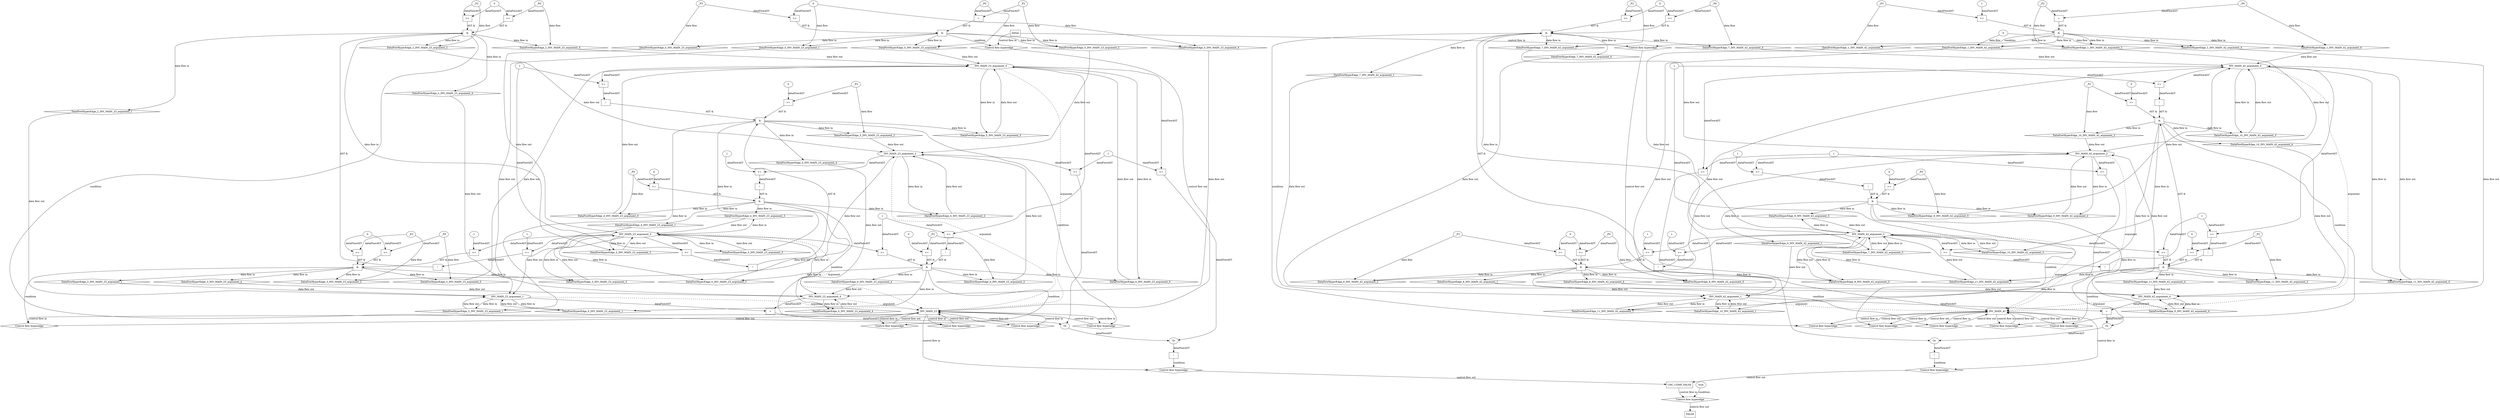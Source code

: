 digraph dag {
"CHC_COMP_FALSE" [label="CHC_COMP_FALSE" nodeName="CHC_COMP_FALSE" class=cfn  shape="rect"];
"INV_MAIN_23" [label="INV_MAIN_23" nodeName="INV_MAIN_23" class=cfn  shape="rect"];
"INV_MAIN_42" [label="INV_MAIN_42" nodeName="INV_MAIN_42" class=cfn  shape="rect"];
FALSE [label="FALSE" nodeName=FALSE class=cfn  shape="rect"];
Initial [label="Initial" nodeName=Initial class=cfn  shape="rect"];
ControlFowHyperEdge_0 [label="Control flow hyperedge" nodeName=ControlFowHyperEdge_0 class=controlFlowHyperEdge shape="diamond"];
"Initial" -> ControlFowHyperEdge_0 [label="control flow in"]
ControlFowHyperEdge_0 -> "INV_MAIN_23" [label="control flow out"]
ControlFowHyperEdge_1 [label="Control flow hyperedge" nodeName=ControlFowHyperEdge_1 class=controlFlowHyperEdge shape="diamond"];
"Initial" -> ControlFowHyperEdge_1 [label="control flow in"]
ControlFowHyperEdge_1 -> "INV_MAIN_42" [label="control flow out"]
ControlFowHyperEdge_2 [label="Control flow hyperedge" nodeName=ControlFowHyperEdge_2 class=controlFlowHyperEdge shape="diamond"];
"INV_MAIN_23" -> ControlFowHyperEdge_2 [label="control flow in"]
ControlFowHyperEdge_2 -> "INV_MAIN_23" [label="control flow out"]
ControlFowHyperEdge_3 [label="Control flow hyperedge" nodeName=ControlFowHyperEdge_3 class=controlFlowHyperEdge shape="diamond"];
"INV_MAIN_23" -> ControlFowHyperEdge_3 [label="control flow in"]
ControlFowHyperEdge_3 -> "INV_MAIN_23" [label="control flow out"]
ControlFowHyperEdge_4 [label="Control flow hyperedge" nodeName=ControlFowHyperEdge_4 class=controlFlowHyperEdge shape="diamond"];
"INV_MAIN_23" -> ControlFowHyperEdge_4 [label="control flow in"]
ControlFowHyperEdge_4 -> "INV_MAIN_23" [label="control flow out"]
ControlFowHyperEdge_5 [label="Control flow hyperedge" nodeName=ControlFowHyperEdge_5 class=controlFlowHyperEdge shape="diamond"];
"INV_MAIN_23" -> ControlFowHyperEdge_5 [label="control flow in"]
ControlFowHyperEdge_5 -> "INV_MAIN_23" [label="control flow out"]
ControlFowHyperEdge_6 [label="Control flow hyperedge" nodeName=ControlFowHyperEdge_6 class=controlFlowHyperEdge shape="diamond"];
"INV_MAIN_23" -> ControlFowHyperEdge_6 [label="control flow in"]
ControlFowHyperEdge_6 -> "INV_MAIN_23" [label="control flow out"]
ControlFowHyperEdge_7 [label="Control flow hyperedge" nodeName=ControlFowHyperEdge_7 class=controlFlowHyperEdge shape="diamond"];
"INV_MAIN_42" -> ControlFowHyperEdge_7 [label="control flow in"]
ControlFowHyperEdge_7 -> "INV_MAIN_42" [label="control flow out"]
ControlFowHyperEdge_8 [label="Control flow hyperedge" nodeName=ControlFowHyperEdge_8 class=controlFlowHyperEdge shape="diamond"];
"INV_MAIN_42" -> ControlFowHyperEdge_8 [label="control flow in"]
ControlFowHyperEdge_8 -> "INV_MAIN_42" [label="control flow out"]
ControlFowHyperEdge_9 [label="Control flow hyperedge" nodeName=ControlFowHyperEdge_9 class=controlFlowHyperEdge shape="diamond"];
"INV_MAIN_42" -> ControlFowHyperEdge_9 [label="control flow in"]
ControlFowHyperEdge_9 -> "INV_MAIN_42" [label="control flow out"]
ControlFowHyperEdge_10 [label="Control flow hyperedge" nodeName=ControlFowHyperEdge_10 class=controlFlowHyperEdge shape="diamond"];
"INV_MAIN_42" -> ControlFowHyperEdge_10 [label="control flow in"]
ControlFowHyperEdge_10 -> "INV_MAIN_42" [label="control flow out"]
ControlFowHyperEdge_11 [label="Control flow hyperedge" nodeName=ControlFowHyperEdge_11 class=controlFlowHyperEdge shape="diamond"];
"INV_MAIN_42" -> ControlFowHyperEdge_11 [label="control flow in"]
ControlFowHyperEdge_11 -> "INV_MAIN_42" [label="control flow out"]
ControlFowHyperEdge_12 [label="Control flow hyperedge" nodeName=ControlFowHyperEdge_12 class=controlFlowHyperEdge shape="diamond"];
"INV_MAIN_23" -> ControlFowHyperEdge_12 [label="control flow in"]
ControlFowHyperEdge_12 -> "CHC_COMP_FALSE" [label="control flow out"]
ControlFowHyperEdge_13 [label="Control flow hyperedge" nodeName=ControlFowHyperEdge_13 class=controlFlowHyperEdge shape="diamond"];
"INV_MAIN_42" -> ControlFowHyperEdge_13 [label="control flow in"]
ControlFowHyperEdge_13 -> "CHC_COMP_FALSE" [label="control flow out"]
ControlFowHyperEdge_14 [label="Control flow hyperedge" nodeName=ControlFowHyperEdge_14 class=controlFlowHyperEdge shape="diamond"];
"CHC_COMP_FALSE" -> ControlFowHyperEdge_14 [label="control flow in"]
ControlFowHyperEdge_14 -> "FALSE" [label="control flow out"]
"INV_MAIN_23_argument_0" [label="INV_MAIN_23_argument_0" nodeName=argument0 class=argument  head="INV_MAIN_23" shape="oval"];
"INV_MAIN_23_argument_0" -> "INV_MAIN_23"[label="argument" style="dashed"]
"INV_MAIN_23_argument_1" [label="INV_MAIN_23_argument_1" nodeName=argument1 class=argument  head="INV_MAIN_23" shape="oval"];
"INV_MAIN_23_argument_1" -> "INV_MAIN_23"[label="argument" style="dashed"]
"INV_MAIN_23_argument_2" [label="INV_MAIN_23_argument_2" nodeName=argument2 class=argument  head="INV_MAIN_23" shape="oval"];
"INV_MAIN_23_argument_2" -> "INV_MAIN_23"[label="argument" style="dashed"]
"INV_MAIN_23_argument_3" [label="INV_MAIN_23_argument_3" nodeName=argument3 class=argument  head="INV_MAIN_23" shape="oval"];
"INV_MAIN_23_argument_3" -> "INV_MAIN_23"[label="argument" style="dashed"]
"INV_MAIN_23_argument_4" [label="INV_MAIN_23_argument_4" nodeName=argument4 class=argument  head="INV_MAIN_23" shape="oval"];
"INV_MAIN_23_argument_4" -> "INV_MAIN_23"[label="argument" style="dashed"]
"INV_MAIN_42_argument_0" [label="INV_MAIN_42_argument_0" nodeName=argument0 class=argument  head="INV_MAIN_42" shape="oval"];
"INV_MAIN_42_argument_0" -> "INV_MAIN_42"[label="argument" style="dashed"]
"INV_MAIN_42_argument_1" [label="INV_MAIN_42_argument_1" nodeName=argument1 class=argument  head="INV_MAIN_42" shape="oval"];
"INV_MAIN_42_argument_1" -> "INV_MAIN_42"[label="argument" style="dashed"]
"INV_MAIN_42_argument_2" [label="INV_MAIN_42_argument_2" nodeName=argument2 class=argument  head="INV_MAIN_42" shape="oval"];
"INV_MAIN_42_argument_2" -> "INV_MAIN_42"[label="argument" style="dashed"]
"INV_MAIN_42_argument_3" [label="INV_MAIN_42_argument_3" nodeName=argument3 class=argument  head="INV_MAIN_42" shape="oval"];
"INV_MAIN_42_argument_3" -> "INV_MAIN_42"[label="argument" style="dashed"]
"INV_MAIN_42_argument_4" [label="INV_MAIN_42_argument_4" nodeName=argument4 class=argument  head="INV_MAIN_42" shape="oval"];
"INV_MAIN_42_argument_4" -> "INV_MAIN_42"[label="argument" style="dashed"]

"xxxINV_MAIN_23___Initial_0xxx_and" [label="&" nodeName="xxxINV_MAIN_23___Initial_0xxx_and" class=Operator shape="rect"];
"xxxINV_MAIN_23___Initial_0xxxguard_0_node_0" [label=">=" nodeName="xxxINV_MAIN_23___Initial_0xxxguard_0_node_0" class=Operator  shape="rect"];
"xxxINV_MAIN_23___Initial_0xxxdataFlow2_node_0" -> "xxxINV_MAIN_23___Initial_0xxxguard_0_node_0"[label="dataFlowAST"]
"xxxINV_MAIN_23___Initial_0xxxdataFlow_0_node_0" -> "xxxINV_MAIN_23___Initial_0xxxguard_0_node_0"[label="dataFlowAST"]

"xxxINV_MAIN_23___Initial_0xxxguard_0_node_0" -> "xxxINV_MAIN_23___Initial_0xxx_and" [label="AST &"];
"xxxINV_MAIN_23___Initial_0xxxguard1_node_0" [label="=" nodeName="xxxINV_MAIN_23___Initial_0xxxguard1_node_0" class=Operator  shape="rect"];
"xxxINV_MAIN_23___Initial_0xxxdataFlow3_node_0" -> "xxxINV_MAIN_23___Initial_0xxxguard1_node_0"[label="dataFlowAST"]
"xxxINV_MAIN_23___Initial_0xxxdataFlow1_node_0" -> "xxxINV_MAIN_23___Initial_0xxxguard1_node_0"[label="dataFlowAST"]

"xxxINV_MAIN_23___Initial_0xxxguard1_node_0" -> "xxxINV_MAIN_23___Initial_0xxx_and" [label="AST &"];
"xxxINV_MAIN_23___Initial_0xxx_and" -> "ControlFowHyperEdge_0" [label="condition"];
"xxxINV_MAIN_23___Initial_0xxxdataFlow_0_node_0" [label="_P3" nodeName="xxxINV_MAIN_23___Initial_0xxxdataFlow_0_node_0" class=Constant ];

"xxxINV_MAIN_23___Initial_0xxxdataFlow_0_node_0" -> "DataFowHyperEdge_0_INV_MAIN_23_argument_3" [label="data flow"];
"xxxINV_MAIN_23___Initial_0xxxdataFlow1_node_0" [label="_P2" nodeName="xxxINV_MAIN_23___Initial_0xxxdataFlow1_node_0" class=Constant ];

"xxxINV_MAIN_23___Initial_0xxxdataFlow1_node_0" -> "DataFowHyperEdge_0_INV_MAIN_23_argument_2" [label="data flow"];
"xxxINV_MAIN_23___Initial_0xxxdataFlow2_node_0" [label="0" nodeName="xxxINV_MAIN_23___Initial_0xxxdataFlow2_node_0" class=Literal ];

"xxxINV_MAIN_23___Initial_0xxxdataFlow2_node_0" -> "DataFowHyperEdge_0_INV_MAIN_23_argument_1" [label="data flow"];
"xxxINV_MAIN_23___Initial_0xxxdataFlow3_node_0" [label="_P0" nodeName="xxxINV_MAIN_23___Initial_0xxxdataFlow3_node_0" class=Constant ];

"xxxINV_MAIN_23___Initial_0xxxdataFlow3_node_0" -> "DataFowHyperEdge_0_INV_MAIN_23_argument_0" [label="data flow"];

"xxxINV_MAIN_23___Initial_0xxxdataFlow2_node_0" -> "DataFowHyperEdge_0_INV_MAIN_23_argument_4" [label="data flow"];
"xxxINV_MAIN_42___Initial_1xxx_and" [label="&" nodeName="xxxINV_MAIN_42___Initial_1xxx_and" class=Operator shape="rect"];
"xxxINV_MAIN_42___Initial_1xxxguard_0_node_0" [label=">=" nodeName="xxxINV_MAIN_42___Initial_1xxxguard_0_node_0" class=Operator  shape="rect"];
"xxxINV_MAIN_42___Initial_1xxxguard_0_node_2" [label="1" nodeName="xxxINV_MAIN_42___Initial_1xxxguard_0_node_2" class=Literal ];
"xxxINV_MAIN_42___Initial_1xxxdataFlow3_node_0" -> "xxxINV_MAIN_42___Initial_1xxxguard_0_node_0"[label="dataFlowAST"]
"xxxINV_MAIN_42___Initial_1xxxguard_0_node_2" -> "xxxINV_MAIN_42___Initial_1xxxguard_0_node_0"[label="dataFlowAST"]

"xxxINV_MAIN_42___Initial_1xxxguard_0_node_0" -> "xxxINV_MAIN_42___Initial_1xxx_and" [label="AST &"];
"xxxINV_MAIN_42___Initial_1xxxguard1_node_0" [label="=" nodeName="xxxINV_MAIN_42___Initial_1xxxguard1_node_0" class=Operator  shape="rect"];
"xxxINV_MAIN_42___Initial_1xxxdataFlow_0_node_0" -> "xxxINV_MAIN_42___Initial_1xxxguard1_node_0"[label="dataFlowAST"]
"xxxINV_MAIN_42___Initial_1xxxdataFlow4_node_0" -> "xxxINV_MAIN_42___Initial_1xxxguard1_node_0"[label="dataFlowAST"]

"xxxINV_MAIN_42___Initial_1xxxguard1_node_0" -> "xxxINV_MAIN_42___Initial_1xxx_and" [label="AST &"];
"xxxINV_MAIN_42___Initial_1xxx_and" -> "ControlFowHyperEdge_1" [label="condition"];
"xxxINV_MAIN_42___Initial_1xxxdataFlow_0_node_0" [label="_P0" nodeName="xxxINV_MAIN_42___Initial_1xxxdataFlow_0_node_0" class=Constant ];

"xxxINV_MAIN_42___Initial_1xxxdataFlow_0_node_0" -> "DataFowHyperEdge_1_INV_MAIN_42_argument_0" [label="data flow"];
"xxxINV_MAIN_42___Initial_1xxxdataFlow1_node_0" [label="0" nodeName="xxxINV_MAIN_42___Initial_1xxxdataFlow1_node_0" class=Literal ];

"xxxINV_MAIN_42___Initial_1xxxdataFlow1_node_0" -> "DataFowHyperEdge_1_INV_MAIN_42_argument_4" [label="data flow"];

"xxxINV_MAIN_42___Initial_1xxxdataFlow1_node_0" -> "DataFowHyperEdge_1_INV_MAIN_42_argument_1" [label="data flow"];
"xxxINV_MAIN_42___Initial_1xxxdataFlow3_node_0" [label="_P3" nodeName="xxxINV_MAIN_42___Initial_1xxxdataFlow3_node_0" class=Constant ];

"xxxINV_MAIN_42___Initial_1xxxdataFlow3_node_0" -> "DataFowHyperEdge_1_INV_MAIN_42_argument_3" [label="data flow"];
"xxxINV_MAIN_42___Initial_1xxxdataFlow4_node_0" [label="_P2" nodeName="xxxINV_MAIN_42___Initial_1xxxdataFlow4_node_0" class=Constant ];

"xxxINV_MAIN_42___Initial_1xxxdataFlow4_node_0" -> "DataFowHyperEdge_1_INV_MAIN_42_argument_2" [label="data flow"];
"xxxINV_MAIN_23___INV_MAIN_23_2xxx_and" [label="&" nodeName="xxxINV_MAIN_23___INV_MAIN_23_2xxx_and" class=Operator shape="rect"];
"xxxINV_MAIN_23___INV_MAIN_23_2xxxguard_0_node_0" [label="!" nodeName="xxxINV_MAIN_23___INV_MAIN_23_2xxxguard_0_node_0" class=Operator shape="rect"];
"xxxINV_MAIN_23___INV_MAIN_23_2xxxguard_0_node_1" [label=">=" nodeName="xxxINV_MAIN_23___INV_MAIN_23_2xxxguard_0_node_1" class=Operator  shape="rect"];
"xxxINV_MAIN_23___INV_MAIN_23_2xxxguard_0_node_3" [label="1" nodeName="xxxINV_MAIN_23___INV_MAIN_23_2xxxguard_0_node_3" class=Literal ];
"xxxINV_MAIN_23___INV_MAIN_23_2xxxguard_0_node_1" -> "xxxINV_MAIN_23___INV_MAIN_23_2xxxguard_0_node_0"[label="dataFlowAST"]
"INV_MAIN_23_argument_3" -> "xxxINV_MAIN_23___INV_MAIN_23_2xxxguard_0_node_1"[label="dataFlowAST"]
"xxxINV_MAIN_23___INV_MAIN_23_2xxxguard_0_node_3" -> "xxxINV_MAIN_23___INV_MAIN_23_2xxxguard_0_node_1"[label="dataFlowAST"]

"xxxINV_MAIN_23___INV_MAIN_23_2xxxguard_0_node_0" -> "xxxINV_MAIN_23___INV_MAIN_23_2xxx_and" [label="AST &"];
"xxxINV_MAIN_23___INV_MAIN_23_2xxxguard1_node_0" [label=">=" nodeName="xxxINV_MAIN_23___INV_MAIN_23_2xxxguard1_node_0" class=Operator  shape="rect"];
"xxxINV_MAIN_23___INV_MAIN_23_2xxxguard1_node_2" [label="0" nodeName="xxxINV_MAIN_23___INV_MAIN_23_2xxxguard1_node_2" class=Literal ];
"xxxINV_MAIN_23___INV_MAIN_23_2xxxdataFlow_0_node_0" -> "xxxINV_MAIN_23___INV_MAIN_23_2xxxguard1_node_0"[label="dataFlowAST"]
"xxxINV_MAIN_23___INV_MAIN_23_2xxxguard1_node_2" -> "xxxINV_MAIN_23___INV_MAIN_23_2xxxguard1_node_0"[label="dataFlowAST"]

"xxxINV_MAIN_23___INV_MAIN_23_2xxxguard1_node_0" -> "xxxINV_MAIN_23___INV_MAIN_23_2xxx_and" [label="AST &"];
"xxxINV_MAIN_23___INV_MAIN_23_2xxxguard2_node_0" [label=">=" nodeName="xxxINV_MAIN_23___INV_MAIN_23_2xxxguard2_node_0" class=Operator  shape="rect"];
"xxxINV_MAIN_23___INV_MAIN_23_2xxxdataFlow1_node_0" -> "xxxINV_MAIN_23___INV_MAIN_23_2xxxguard2_node_0"[label="dataFlowAST"]
"xxxINV_MAIN_23___INV_MAIN_23_2xxxguard1_node_2" -> "xxxINV_MAIN_23___INV_MAIN_23_2xxxguard2_node_0"[label="dataFlowAST"]

"xxxINV_MAIN_23___INV_MAIN_23_2xxxguard2_node_0" -> "xxxINV_MAIN_23___INV_MAIN_23_2xxx_and" [label="AST &"];
"xxxINV_MAIN_23___INV_MAIN_23_2xxx_and" -> "ControlFowHyperEdge_2" [label="condition"];
"xxxINV_MAIN_23___INV_MAIN_23_2xxxdataFlow_0_node_0" [label="_P0" nodeName="xxxINV_MAIN_23___INV_MAIN_23_2xxxdataFlow_0_node_0" class=Constant ];

"xxxINV_MAIN_23___INV_MAIN_23_2xxxdataFlow_0_node_0" -> "DataFowHyperEdge_2_INV_MAIN_23_argument_0" [label="data flow"];
"xxxINV_MAIN_23___INV_MAIN_23_2xxxdataFlow1_node_0" [label="_P2" nodeName="xxxINV_MAIN_23___INV_MAIN_23_2xxxdataFlow1_node_0" class=Constant ];

"xxxINV_MAIN_23___INV_MAIN_23_2xxxdataFlow1_node_0" -> "DataFowHyperEdge_2_INV_MAIN_23_argument_2" [label="data flow"];
"xxxINV_MAIN_23___INV_MAIN_23_3xxx_and" [label="&" nodeName="xxxINV_MAIN_23___INV_MAIN_23_3xxx_and" class=Operator shape="rect"];
"xxxINV_MAIN_23___INV_MAIN_23_3xxxguard_0_node_0" [label=">=" nodeName="xxxINV_MAIN_23___INV_MAIN_23_3xxxguard_0_node_0" class=Operator  shape="rect"];
"xxxINV_MAIN_23___INV_MAIN_23_3xxxguard_0_node_2" [label="1" nodeName="xxxINV_MAIN_23___INV_MAIN_23_3xxxguard_0_node_2" class=Literal ];
"INV_MAIN_23_argument_3" -> "xxxINV_MAIN_23___INV_MAIN_23_3xxxguard_0_node_0"[label="dataFlowAST"]
"xxxINV_MAIN_23___INV_MAIN_23_3xxxguard_0_node_2" -> "xxxINV_MAIN_23___INV_MAIN_23_3xxxguard_0_node_0"[label="dataFlowAST"]

"xxxINV_MAIN_23___INV_MAIN_23_3xxxguard_0_node_0" -> "xxxINV_MAIN_23___INV_MAIN_23_3xxx_and" [label="AST &"];
"xxxINV_MAIN_23___INV_MAIN_23_3xxxguard1_node_0" [label=">=" nodeName="xxxINV_MAIN_23___INV_MAIN_23_3xxxguard1_node_0" class=Operator  shape="rect"];
"xxxINV_MAIN_23___INV_MAIN_23_3xxxguard1_node_2" [label="0" nodeName="xxxINV_MAIN_23___INV_MAIN_23_3xxxguard1_node_2" class=Literal ];
"xxxINV_MAIN_23___INV_MAIN_23_3xxxdataFlow_0_node_0" -> "xxxINV_MAIN_23___INV_MAIN_23_3xxxguard1_node_0"[label="dataFlowAST"]
"xxxINV_MAIN_23___INV_MAIN_23_3xxxguard1_node_2" -> "xxxINV_MAIN_23___INV_MAIN_23_3xxxguard1_node_0"[label="dataFlowAST"]

"xxxINV_MAIN_23___INV_MAIN_23_3xxxguard1_node_0" -> "xxxINV_MAIN_23___INV_MAIN_23_3xxx_and" [label="AST &"];
"xxxINV_MAIN_23___INV_MAIN_23_3xxxguard2_node_0" [label=">=" nodeName="xxxINV_MAIN_23___INV_MAIN_23_3xxxguard2_node_0" class=Operator  shape="rect"];
"xxxINV_MAIN_23___INV_MAIN_23_3xxxdataFlow1_node_0" -> "xxxINV_MAIN_23___INV_MAIN_23_3xxxguard2_node_0"[label="dataFlowAST"]
"xxxINV_MAIN_23___INV_MAIN_23_3xxxguard1_node_2" -> "xxxINV_MAIN_23___INV_MAIN_23_3xxxguard2_node_0"[label="dataFlowAST"]

"xxxINV_MAIN_23___INV_MAIN_23_3xxxguard2_node_0" -> "xxxINV_MAIN_23___INV_MAIN_23_3xxx_and" [label="AST &"];
"xxxINV_MAIN_23___INV_MAIN_23_3xxx_and" -> "ControlFowHyperEdge_3" [label="condition"];
"xxxINV_MAIN_23___INV_MAIN_23_3xxxdataFlow_0_node_0" [label="_P0" nodeName="xxxINV_MAIN_23___INV_MAIN_23_3xxxdataFlow_0_node_0" class=Constant ];

"xxxINV_MAIN_23___INV_MAIN_23_3xxxdataFlow_0_node_0" -> "DataFowHyperEdge_3_INV_MAIN_23_argument_0" [label="data flow"];
"xxxINV_MAIN_23___INV_MAIN_23_3xxxdataFlow1_node_0" [label="_P2" nodeName="xxxINV_MAIN_23___INV_MAIN_23_3xxxdataFlow1_node_0" class=Constant ];

"xxxINV_MAIN_23___INV_MAIN_23_3xxxdataFlow1_node_0" -> "DataFowHyperEdge_3_INV_MAIN_23_argument_2" [label="data flow"];
"xxxINV_MAIN_23___INV_MAIN_23_4xxx_and" [label="&" nodeName="xxxINV_MAIN_23___INV_MAIN_23_4xxx_and" class=Operator shape="rect"];
"xxxINV_MAIN_23___INV_MAIN_23_4xxxguard_0_node_0" [label="!" nodeName="xxxINV_MAIN_23___INV_MAIN_23_4xxxguard_0_node_0" class=Operator shape="rect"];
"xxxINV_MAIN_23___INV_MAIN_23_4xxxguard_0_node_1" [label=">=" nodeName="xxxINV_MAIN_23___INV_MAIN_23_4xxxguard_0_node_1" class=Operator  shape="rect"];
"xxxINV_MAIN_23___INV_MAIN_23_4xxxguard_0_node_3" [label="1" nodeName="xxxINV_MAIN_23___INV_MAIN_23_4xxxguard_0_node_3" class=Literal ];
"xxxINV_MAIN_23___INV_MAIN_23_4xxxguard_0_node_1" -> "xxxINV_MAIN_23___INV_MAIN_23_4xxxguard_0_node_0"[label="dataFlowAST"]
"INV_MAIN_23_argument_2" -> "xxxINV_MAIN_23___INV_MAIN_23_4xxxguard_0_node_1"[label="dataFlowAST"]
"xxxINV_MAIN_23___INV_MAIN_23_4xxxguard_0_node_3" -> "xxxINV_MAIN_23___INV_MAIN_23_4xxxguard_0_node_1"[label="dataFlowAST"]

"xxxINV_MAIN_23___INV_MAIN_23_4xxxguard_0_node_0" -> "xxxINV_MAIN_23___INV_MAIN_23_4xxx_and" [label="AST &"];
"xxxINV_MAIN_23___INV_MAIN_23_4xxxguard1_node_0" [label=">=" nodeName="xxxINV_MAIN_23___INV_MAIN_23_4xxxguard1_node_0" class=Operator  shape="rect"];
"xxxINV_MAIN_23___INV_MAIN_23_4xxxguard1_node_2" [label="0" nodeName="xxxINV_MAIN_23___INV_MAIN_23_4xxxguard1_node_2" class=Literal ];
"xxxINV_MAIN_23___INV_MAIN_23_4xxxdataFlow_0_node_0" -> "xxxINV_MAIN_23___INV_MAIN_23_4xxxguard1_node_0"[label="dataFlowAST"]
"xxxINV_MAIN_23___INV_MAIN_23_4xxxguard1_node_2" -> "xxxINV_MAIN_23___INV_MAIN_23_4xxxguard1_node_0"[label="dataFlowAST"]

"xxxINV_MAIN_23___INV_MAIN_23_4xxxguard1_node_0" -> "xxxINV_MAIN_23___INV_MAIN_23_4xxx_and" [label="AST &"];
"xxxINV_MAIN_23___INV_MAIN_23_4xxx_and" -> "ControlFowHyperEdge_4" [label="condition"];
"xxxINV_MAIN_23___INV_MAIN_23_4xxxdataFlow_0_node_0" [label="_P0" nodeName="xxxINV_MAIN_23___INV_MAIN_23_4xxxdataFlow_0_node_0" class=Constant ];

"xxxINV_MAIN_23___INV_MAIN_23_4xxxdataFlow_0_node_0" -> "DataFowHyperEdge_4_INV_MAIN_23_argument_0" [label="data flow"];
"xxxINV_MAIN_23___INV_MAIN_23_5xxx_and" [label="&" nodeName="xxxINV_MAIN_23___INV_MAIN_23_5xxx_and" class=Operator shape="rect"];
"xxxINV_MAIN_23___INV_MAIN_23_5xxxguard_0_node_0" [label="!" nodeName="xxxINV_MAIN_23___INV_MAIN_23_5xxxguard_0_node_0" class=Operator shape="rect"];
"xxxINV_MAIN_23___INV_MAIN_23_5xxxguard_0_node_1" [label=">=" nodeName="xxxINV_MAIN_23___INV_MAIN_23_5xxxguard_0_node_1" class=Operator  shape="rect"];
"xxxINV_MAIN_23___INV_MAIN_23_5xxxguard_0_node_3" [label="1" nodeName="xxxINV_MAIN_23___INV_MAIN_23_5xxxguard_0_node_3" class=Literal ];
"xxxINV_MAIN_23___INV_MAIN_23_5xxxguard_0_node_1" -> "xxxINV_MAIN_23___INV_MAIN_23_5xxxguard_0_node_0"[label="dataFlowAST"]
"INV_MAIN_23_argument_3" -> "xxxINV_MAIN_23___INV_MAIN_23_5xxxguard_0_node_1"[label="dataFlowAST"]
"xxxINV_MAIN_23___INV_MAIN_23_5xxxguard_0_node_3" -> "xxxINV_MAIN_23___INV_MAIN_23_5xxxguard_0_node_1"[label="dataFlowAST"]

"xxxINV_MAIN_23___INV_MAIN_23_5xxxguard_0_node_0" -> "xxxINV_MAIN_23___INV_MAIN_23_5xxx_and" [label="AST &"];
"xxxINV_MAIN_23___INV_MAIN_23_5xxxguard1_node_0" [label=">=" nodeName="xxxINV_MAIN_23___INV_MAIN_23_5xxxguard1_node_0" class=Operator  shape="rect"];
"xxxINV_MAIN_23___INV_MAIN_23_5xxxguard1_node_2" [label="0" nodeName="xxxINV_MAIN_23___INV_MAIN_23_5xxxguard1_node_2" class=Literal ];
"xxxINV_MAIN_23___INV_MAIN_23_5xxxdataFlow_0_node_0" -> "xxxINV_MAIN_23___INV_MAIN_23_5xxxguard1_node_0"[label="dataFlowAST"]
"xxxINV_MAIN_23___INV_MAIN_23_5xxxguard1_node_2" -> "xxxINV_MAIN_23___INV_MAIN_23_5xxxguard1_node_0"[label="dataFlowAST"]

"xxxINV_MAIN_23___INV_MAIN_23_5xxxguard1_node_0" -> "xxxINV_MAIN_23___INV_MAIN_23_5xxx_and" [label="AST &"];
"xxxINV_MAIN_23___INV_MAIN_23_5xxxguard2_node_0" [label="!" nodeName="xxxINV_MAIN_23___INV_MAIN_23_5xxxguard2_node_0" class=Operator shape="rect"];
"xxxINV_MAIN_23___INV_MAIN_23_5xxxguard2_node_1" [label=">=" nodeName="xxxINV_MAIN_23___INV_MAIN_23_5xxxguard2_node_1" class=Operator  shape="rect"];
"xxxINV_MAIN_23___INV_MAIN_23_5xxxguard2_node_1" -> "xxxINV_MAIN_23___INV_MAIN_23_5xxxguard2_node_0"[label="dataFlowAST"]
"INV_MAIN_23_argument_0" -> "xxxINV_MAIN_23___INV_MAIN_23_5xxxguard2_node_1"[label="dataFlowAST"]
"xxxINV_MAIN_23___INV_MAIN_23_5xxxguard_0_node_3" -> "xxxINV_MAIN_23___INV_MAIN_23_5xxxguard2_node_1"[label="dataFlowAST"]

"xxxINV_MAIN_23___INV_MAIN_23_5xxxguard2_node_0" -> "xxxINV_MAIN_23___INV_MAIN_23_5xxx_and" [label="AST &"];
"xxxINV_MAIN_23___INV_MAIN_23_5xxx_and" -> "ControlFowHyperEdge_5" [label="condition"];
"xxxINV_MAIN_23___INV_MAIN_23_5xxxdataFlow_0_node_0" [label="_P2" nodeName="xxxINV_MAIN_23___INV_MAIN_23_5xxxdataFlow_0_node_0" class=Constant ];

"xxxINV_MAIN_23___INV_MAIN_23_5xxxdataFlow_0_node_0" -> "DataFowHyperEdge_5_INV_MAIN_23_argument_2" [label="data flow"];
"xxxINV_MAIN_23___INV_MAIN_23_6xxx_and" [label="&" nodeName="xxxINV_MAIN_23___INV_MAIN_23_6xxx_and" class=Operator shape="rect"];
"xxxINV_MAIN_23___INV_MAIN_23_6xxxguard_0_node_0" [label=">=" nodeName="xxxINV_MAIN_23___INV_MAIN_23_6xxxguard_0_node_0" class=Operator  shape="rect"];
"xxxINV_MAIN_23___INV_MAIN_23_6xxxguard_0_node_2" [label="1" nodeName="xxxINV_MAIN_23___INV_MAIN_23_6xxxguard_0_node_2" class=Literal ];
"INV_MAIN_23_argument_3" -> "xxxINV_MAIN_23___INV_MAIN_23_6xxxguard_0_node_0"[label="dataFlowAST"]
"xxxINV_MAIN_23___INV_MAIN_23_6xxxguard_0_node_2" -> "xxxINV_MAIN_23___INV_MAIN_23_6xxxguard_0_node_0"[label="dataFlowAST"]

"xxxINV_MAIN_23___INV_MAIN_23_6xxxguard_0_node_0" -> "xxxINV_MAIN_23___INV_MAIN_23_6xxx_and" [label="AST &"];
"xxxINV_MAIN_23___INV_MAIN_23_6xxxguard1_node_0" [label=">=" nodeName="xxxINV_MAIN_23___INV_MAIN_23_6xxxguard1_node_0" class=Operator  shape="rect"];
"xxxINV_MAIN_23___INV_MAIN_23_6xxxguard1_node_2" [label="0" nodeName="xxxINV_MAIN_23___INV_MAIN_23_6xxxguard1_node_2" class=Literal ];
"xxxINV_MAIN_23___INV_MAIN_23_6xxxdataFlow_0_node_0" -> "xxxINV_MAIN_23___INV_MAIN_23_6xxxguard1_node_0"[label="dataFlowAST"]
"xxxINV_MAIN_23___INV_MAIN_23_6xxxguard1_node_2" -> "xxxINV_MAIN_23___INV_MAIN_23_6xxxguard1_node_0"[label="dataFlowAST"]

"xxxINV_MAIN_23___INV_MAIN_23_6xxxguard1_node_0" -> "xxxINV_MAIN_23___INV_MAIN_23_6xxx_and" [label="AST &"];
"xxxINV_MAIN_23___INV_MAIN_23_6xxxguard2_node_0" [label="!" nodeName="xxxINV_MAIN_23___INV_MAIN_23_6xxxguard2_node_0" class=Operator shape="rect"];
"xxxINV_MAIN_23___INV_MAIN_23_6xxxguard2_node_1" [label=">=" nodeName="xxxINV_MAIN_23___INV_MAIN_23_6xxxguard2_node_1" class=Operator  shape="rect"];
"xxxINV_MAIN_23___INV_MAIN_23_6xxxguard2_node_1" -> "xxxINV_MAIN_23___INV_MAIN_23_6xxxguard2_node_0"[label="dataFlowAST"]
"INV_MAIN_23_argument_0" -> "xxxINV_MAIN_23___INV_MAIN_23_6xxxguard2_node_1"[label="dataFlowAST"]
"xxxINV_MAIN_23___INV_MAIN_23_6xxxguard_0_node_2" -> "xxxINV_MAIN_23___INV_MAIN_23_6xxxguard2_node_1"[label="dataFlowAST"]

"xxxINV_MAIN_23___INV_MAIN_23_6xxxguard2_node_0" -> "xxxINV_MAIN_23___INV_MAIN_23_6xxx_and" [label="AST &"];
"xxxINV_MAIN_23___INV_MAIN_23_6xxx_and" -> "ControlFowHyperEdge_6" [label="condition"];
"xxxINV_MAIN_23___INV_MAIN_23_6xxxdataFlow_0_node_0" [label="_P2" nodeName="xxxINV_MAIN_23___INV_MAIN_23_6xxxdataFlow_0_node_0" class=Constant ];

"xxxINV_MAIN_23___INV_MAIN_23_6xxxdataFlow_0_node_0" -> "DataFowHyperEdge_6_INV_MAIN_23_argument_2" [label="data flow"];
"xxxINV_MAIN_42___INV_MAIN_42_7xxx_and" [label="&" nodeName="xxxINV_MAIN_42___INV_MAIN_42_7xxx_and" class=Operator shape="rect"];
"xxxINV_MAIN_42___INV_MAIN_42_7xxxguard_0_node_0" [label="!" nodeName="xxxINV_MAIN_42___INV_MAIN_42_7xxxguard_0_node_0" class=Operator shape="rect"];
"xxxINV_MAIN_42___INV_MAIN_42_7xxxguard_0_node_1" [label=">=" nodeName="xxxINV_MAIN_42___INV_MAIN_42_7xxxguard_0_node_1" class=Operator  shape="rect"];
"xxxINV_MAIN_42___INV_MAIN_42_7xxxguard_0_node_3" [label="1" nodeName="xxxINV_MAIN_42___INV_MAIN_42_7xxxguard_0_node_3" class=Literal ];
"xxxINV_MAIN_42___INV_MAIN_42_7xxxguard_0_node_1" -> "xxxINV_MAIN_42___INV_MAIN_42_7xxxguard_0_node_0"[label="dataFlowAST"]
"INV_MAIN_42_argument_3" -> "xxxINV_MAIN_42___INV_MAIN_42_7xxxguard_0_node_1"[label="dataFlowAST"]
"xxxINV_MAIN_42___INV_MAIN_42_7xxxguard_0_node_3" -> "xxxINV_MAIN_42___INV_MAIN_42_7xxxguard_0_node_1"[label="dataFlowAST"]

"xxxINV_MAIN_42___INV_MAIN_42_7xxxguard_0_node_0" -> "xxxINV_MAIN_42___INV_MAIN_42_7xxx_and" [label="AST &"];
"xxxINV_MAIN_42___INV_MAIN_42_7xxxguard1_node_0" [label=">=" nodeName="xxxINV_MAIN_42___INV_MAIN_42_7xxxguard1_node_0" class=Operator  shape="rect"];
"xxxINV_MAIN_42___INV_MAIN_42_7xxxguard1_node_2" [label="0" nodeName="xxxINV_MAIN_42___INV_MAIN_42_7xxxguard1_node_2" class=Literal ];
"xxxINV_MAIN_42___INV_MAIN_42_7xxxdataFlow_0_node_0" -> "xxxINV_MAIN_42___INV_MAIN_42_7xxxguard1_node_0"[label="dataFlowAST"]
"xxxINV_MAIN_42___INV_MAIN_42_7xxxguard1_node_2" -> "xxxINV_MAIN_42___INV_MAIN_42_7xxxguard1_node_0"[label="dataFlowAST"]

"xxxINV_MAIN_42___INV_MAIN_42_7xxxguard1_node_0" -> "xxxINV_MAIN_42___INV_MAIN_42_7xxx_and" [label="AST &"];
"xxxINV_MAIN_42___INV_MAIN_42_7xxxguard2_node_0" [label=">=" nodeName="xxxINV_MAIN_42___INV_MAIN_42_7xxxguard2_node_0" class=Operator  shape="rect"];
"xxxINV_MAIN_42___INV_MAIN_42_7xxxdataFlow1_node_0" -> "xxxINV_MAIN_42___INV_MAIN_42_7xxxguard2_node_0"[label="dataFlowAST"]
"xxxINV_MAIN_42___INV_MAIN_42_7xxxguard1_node_2" -> "xxxINV_MAIN_42___INV_MAIN_42_7xxxguard2_node_0"[label="dataFlowAST"]

"xxxINV_MAIN_42___INV_MAIN_42_7xxxguard2_node_0" -> "xxxINV_MAIN_42___INV_MAIN_42_7xxx_and" [label="AST &"];
"xxxINV_MAIN_42___INV_MAIN_42_7xxx_and" -> "ControlFowHyperEdge_7" [label="condition"];
"xxxINV_MAIN_42___INV_MAIN_42_7xxxdataFlow_0_node_0" [label="_P0" nodeName="xxxINV_MAIN_42___INV_MAIN_42_7xxxdataFlow_0_node_0" class=Constant ];

"xxxINV_MAIN_42___INV_MAIN_42_7xxxdataFlow_0_node_0" -> "DataFowHyperEdge_7_INV_MAIN_42_argument_0" [label="data flow"];
"xxxINV_MAIN_42___INV_MAIN_42_7xxxdataFlow1_node_0" [label="_P2" nodeName="xxxINV_MAIN_42___INV_MAIN_42_7xxxdataFlow1_node_0" class=Constant ];

"xxxINV_MAIN_42___INV_MAIN_42_7xxxdataFlow1_node_0" -> "DataFowHyperEdge_7_INV_MAIN_42_argument_2" [label="data flow"];
"xxxINV_MAIN_42___INV_MAIN_42_8xxx_and" [label="&" nodeName="xxxINV_MAIN_42___INV_MAIN_42_8xxx_and" class=Operator shape="rect"];
"xxxINV_MAIN_42___INV_MAIN_42_8xxxguard_0_node_0" [label=">=" nodeName="xxxINV_MAIN_42___INV_MAIN_42_8xxxguard_0_node_0" class=Operator  shape="rect"];
"xxxINV_MAIN_42___INV_MAIN_42_8xxxguard_0_node_2" [label="1" nodeName="xxxINV_MAIN_42___INV_MAIN_42_8xxxguard_0_node_2" class=Literal ];
"INV_MAIN_42_argument_3" -> "xxxINV_MAIN_42___INV_MAIN_42_8xxxguard_0_node_0"[label="dataFlowAST"]
"xxxINV_MAIN_42___INV_MAIN_42_8xxxguard_0_node_2" -> "xxxINV_MAIN_42___INV_MAIN_42_8xxxguard_0_node_0"[label="dataFlowAST"]

"xxxINV_MAIN_42___INV_MAIN_42_8xxxguard_0_node_0" -> "xxxINV_MAIN_42___INV_MAIN_42_8xxx_and" [label="AST &"];
"xxxINV_MAIN_42___INV_MAIN_42_8xxxguard1_node_0" [label=">=" nodeName="xxxINV_MAIN_42___INV_MAIN_42_8xxxguard1_node_0" class=Operator  shape="rect"];
"xxxINV_MAIN_42___INV_MAIN_42_8xxxguard1_node_2" [label="0" nodeName="xxxINV_MAIN_42___INV_MAIN_42_8xxxguard1_node_2" class=Literal ];
"xxxINV_MAIN_42___INV_MAIN_42_8xxxdataFlow_0_node_0" -> "xxxINV_MAIN_42___INV_MAIN_42_8xxxguard1_node_0"[label="dataFlowAST"]
"xxxINV_MAIN_42___INV_MAIN_42_8xxxguard1_node_2" -> "xxxINV_MAIN_42___INV_MAIN_42_8xxxguard1_node_0"[label="dataFlowAST"]

"xxxINV_MAIN_42___INV_MAIN_42_8xxxguard1_node_0" -> "xxxINV_MAIN_42___INV_MAIN_42_8xxx_and" [label="AST &"];
"xxxINV_MAIN_42___INV_MAIN_42_8xxxguard2_node_0" [label=">=" nodeName="xxxINV_MAIN_42___INV_MAIN_42_8xxxguard2_node_0" class=Operator  shape="rect"];
"xxxINV_MAIN_42___INV_MAIN_42_8xxxdataFlow1_node_0" -> "xxxINV_MAIN_42___INV_MAIN_42_8xxxguard2_node_0"[label="dataFlowAST"]
"xxxINV_MAIN_42___INV_MAIN_42_8xxxguard1_node_2" -> "xxxINV_MAIN_42___INV_MAIN_42_8xxxguard2_node_0"[label="dataFlowAST"]

"xxxINV_MAIN_42___INV_MAIN_42_8xxxguard2_node_0" -> "xxxINV_MAIN_42___INV_MAIN_42_8xxx_and" [label="AST &"];
"xxxINV_MAIN_42___INV_MAIN_42_8xxx_and" -> "ControlFowHyperEdge_8" [label="condition"];
"xxxINV_MAIN_42___INV_MAIN_42_8xxxdataFlow_0_node_0" [label="_P0" nodeName="xxxINV_MAIN_42___INV_MAIN_42_8xxxdataFlow_0_node_0" class=Constant ];

"xxxINV_MAIN_42___INV_MAIN_42_8xxxdataFlow_0_node_0" -> "DataFowHyperEdge_8_INV_MAIN_42_argument_0" [label="data flow"];
"xxxINV_MAIN_42___INV_MAIN_42_8xxxdataFlow1_node_0" [label="_P2" nodeName="xxxINV_MAIN_42___INV_MAIN_42_8xxxdataFlow1_node_0" class=Constant ];

"xxxINV_MAIN_42___INV_MAIN_42_8xxxdataFlow1_node_0" -> "DataFowHyperEdge_8_INV_MAIN_42_argument_2" [label="data flow"];
"xxxINV_MAIN_42___INV_MAIN_42_9xxx_and" [label="&" nodeName="xxxINV_MAIN_42___INV_MAIN_42_9xxx_and" class=Operator shape="rect"];
"xxxINV_MAIN_42___INV_MAIN_42_9xxxguard_0_node_0" [label="!" nodeName="xxxINV_MAIN_42___INV_MAIN_42_9xxxguard_0_node_0" class=Operator shape="rect"];
"xxxINV_MAIN_42___INV_MAIN_42_9xxxguard_0_node_1" [label=">=" nodeName="xxxINV_MAIN_42___INV_MAIN_42_9xxxguard_0_node_1" class=Operator  shape="rect"];
"xxxINV_MAIN_42___INV_MAIN_42_9xxxguard_0_node_3" [label="1" nodeName="xxxINV_MAIN_42___INV_MAIN_42_9xxxguard_0_node_3" class=Literal ];
"xxxINV_MAIN_42___INV_MAIN_42_9xxxguard_0_node_1" -> "xxxINV_MAIN_42___INV_MAIN_42_9xxxguard_0_node_0"[label="dataFlowAST"]
"INV_MAIN_42_argument_2" -> "xxxINV_MAIN_42___INV_MAIN_42_9xxxguard_0_node_1"[label="dataFlowAST"]
"xxxINV_MAIN_42___INV_MAIN_42_9xxxguard_0_node_3" -> "xxxINV_MAIN_42___INV_MAIN_42_9xxxguard_0_node_1"[label="dataFlowAST"]

"xxxINV_MAIN_42___INV_MAIN_42_9xxxguard_0_node_0" -> "xxxINV_MAIN_42___INV_MAIN_42_9xxx_and" [label="AST &"];
"xxxINV_MAIN_42___INV_MAIN_42_9xxxguard1_node_0" [label=">=" nodeName="xxxINV_MAIN_42___INV_MAIN_42_9xxxguard1_node_0" class=Operator  shape="rect"];
"xxxINV_MAIN_42___INV_MAIN_42_9xxxguard1_node_2" [label="0" nodeName="xxxINV_MAIN_42___INV_MAIN_42_9xxxguard1_node_2" class=Literal ];
"xxxINV_MAIN_42___INV_MAIN_42_9xxxdataFlow_0_node_0" -> "xxxINV_MAIN_42___INV_MAIN_42_9xxxguard1_node_0"[label="dataFlowAST"]
"xxxINV_MAIN_42___INV_MAIN_42_9xxxguard1_node_2" -> "xxxINV_MAIN_42___INV_MAIN_42_9xxxguard1_node_0"[label="dataFlowAST"]

"xxxINV_MAIN_42___INV_MAIN_42_9xxxguard1_node_0" -> "xxxINV_MAIN_42___INV_MAIN_42_9xxx_and" [label="AST &"];
"xxxINV_MAIN_42___INV_MAIN_42_9xxx_and" -> "ControlFowHyperEdge_9" [label="condition"];
"xxxINV_MAIN_42___INV_MAIN_42_9xxxdataFlow_0_node_0" [label="_P0" nodeName="xxxINV_MAIN_42___INV_MAIN_42_9xxxdataFlow_0_node_0" class=Constant ];

"xxxINV_MAIN_42___INV_MAIN_42_9xxxdataFlow_0_node_0" -> "DataFowHyperEdge_9_INV_MAIN_42_argument_0" [label="data flow"];
"xxxINV_MAIN_42___INV_MAIN_42_10xxx_and" [label="&" nodeName="xxxINV_MAIN_42___INV_MAIN_42_10xxx_and" class=Operator shape="rect"];
"xxxINV_MAIN_42___INV_MAIN_42_10xxxguard_0_node_0" [label="!" nodeName="xxxINV_MAIN_42___INV_MAIN_42_10xxxguard_0_node_0" class=Operator shape="rect"];
"xxxINV_MAIN_42___INV_MAIN_42_10xxxguard_0_node_1" [label=">=" nodeName="xxxINV_MAIN_42___INV_MAIN_42_10xxxguard_0_node_1" class=Operator  shape="rect"];
"xxxINV_MAIN_42___INV_MAIN_42_10xxxguard_0_node_3" [label="1" nodeName="xxxINV_MAIN_42___INV_MAIN_42_10xxxguard_0_node_3" class=Literal ];
"xxxINV_MAIN_42___INV_MAIN_42_10xxxguard_0_node_1" -> "xxxINV_MAIN_42___INV_MAIN_42_10xxxguard_0_node_0"[label="dataFlowAST"]
"INV_MAIN_42_argument_3" -> "xxxINV_MAIN_42___INV_MAIN_42_10xxxguard_0_node_1"[label="dataFlowAST"]
"xxxINV_MAIN_42___INV_MAIN_42_10xxxguard_0_node_3" -> "xxxINV_MAIN_42___INV_MAIN_42_10xxxguard_0_node_1"[label="dataFlowAST"]

"xxxINV_MAIN_42___INV_MAIN_42_10xxxguard_0_node_0" -> "xxxINV_MAIN_42___INV_MAIN_42_10xxx_and" [label="AST &"];
"xxxINV_MAIN_42___INV_MAIN_42_10xxxguard1_node_0" [label=">=" nodeName="xxxINV_MAIN_42___INV_MAIN_42_10xxxguard1_node_0" class=Operator  shape="rect"];
"xxxINV_MAIN_42___INV_MAIN_42_10xxxguard1_node_2" [label="0" nodeName="xxxINV_MAIN_42___INV_MAIN_42_10xxxguard1_node_2" class=Literal ];
"xxxINV_MAIN_42___INV_MAIN_42_10xxxdataFlow_0_node_0" -> "xxxINV_MAIN_42___INV_MAIN_42_10xxxguard1_node_0"[label="dataFlowAST"]
"xxxINV_MAIN_42___INV_MAIN_42_10xxxguard1_node_2" -> "xxxINV_MAIN_42___INV_MAIN_42_10xxxguard1_node_0"[label="dataFlowAST"]

"xxxINV_MAIN_42___INV_MAIN_42_10xxxguard1_node_0" -> "xxxINV_MAIN_42___INV_MAIN_42_10xxx_and" [label="AST &"];
"xxxINV_MAIN_42___INV_MAIN_42_10xxxguard2_node_0" [label="!" nodeName="xxxINV_MAIN_42___INV_MAIN_42_10xxxguard2_node_0" class=Operator shape="rect"];
"xxxINV_MAIN_42___INV_MAIN_42_10xxxguard2_node_1" [label=">=" nodeName="xxxINV_MAIN_42___INV_MAIN_42_10xxxguard2_node_1" class=Operator  shape="rect"];
"xxxINV_MAIN_42___INV_MAIN_42_10xxxguard2_node_1" -> "xxxINV_MAIN_42___INV_MAIN_42_10xxxguard2_node_0"[label="dataFlowAST"]
"INV_MAIN_42_argument_0" -> "xxxINV_MAIN_42___INV_MAIN_42_10xxxguard2_node_1"[label="dataFlowAST"]
"xxxINV_MAIN_42___INV_MAIN_42_10xxxguard_0_node_3" -> "xxxINV_MAIN_42___INV_MAIN_42_10xxxguard2_node_1"[label="dataFlowAST"]

"xxxINV_MAIN_42___INV_MAIN_42_10xxxguard2_node_0" -> "xxxINV_MAIN_42___INV_MAIN_42_10xxx_and" [label="AST &"];
"xxxINV_MAIN_42___INV_MAIN_42_10xxx_and" -> "ControlFowHyperEdge_10" [label="condition"];
"xxxINV_MAIN_42___INV_MAIN_42_10xxxdataFlow_0_node_0" [label="_P2" nodeName="xxxINV_MAIN_42___INV_MAIN_42_10xxxdataFlow_0_node_0" class=Constant ];

"xxxINV_MAIN_42___INV_MAIN_42_10xxxdataFlow_0_node_0" -> "DataFowHyperEdge_10_INV_MAIN_42_argument_2" [label="data flow"];
"xxxINV_MAIN_42___INV_MAIN_42_11xxx_and" [label="&" nodeName="xxxINV_MAIN_42___INV_MAIN_42_11xxx_and" class=Operator shape="rect"];
"xxxINV_MAIN_42___INV_MAIN_42_11xxxguard_0_node_0" [label=">=" nodeName="xxxINV_MAIN_42___INV_MAIN_42_11xxxguard_0_node_0" class=Operator  shape="rect"];
"xxxINV_MAIN_42___INV_MAIN_42_11xxxguard_0_node_2" [label="1" nodeName="xxxINV_MAIN_42___INV_MAIN_42_11xxxguard_0_node_2" class=Literal ];
"INV_MAIN_42_argument_3" -> "xxxINV_MAIN_42___INV_MAIN_42_11xxxguard_0_node_0"[label="dataFlowAST"]
"xxxINV_MAIN_42___INV_MAIN_42_11xxxguard_0_node_2" -> "xxxINV_MAIN_42___INV_MAIN_42_11xxxguard_0_node_0"[label="dataFlowAST"]

"xxxINV_MAIN_42___INV_MAIN_42_11xxxguard_0_node_0" -> "xxxINV_MAIN_42___INV_MAIN_42_11xxx_and" [label="AST &"];
"xxxINV_MAIN_42___INV_MAIN_42_11xxxguard1_node_0" [label=">=" nodeName="xxxINV_MAIN_42___INV_MAIN_42_11xxxguard1_node_0" class=Operator  shape="rect"];
"xxxINV_MAIN_42___INV_MAIN_42_11xxxguard1_node_2" [label="0" nodeName="xxxINV_MAIN_42___INV_MAIN_42_11xxxguard1_node_2" class=Literal ];
"xxxINV_MAIN_42___INV_MAIN_42_11xxxdataFlow_0_node_0" -> "xxxINV_MAIN_42___INV_MAIN_42_11xxxguard1_node_0"[label="dataFlowAST"]
"xxxINV_MAIN_42___INV_MAIN_42_11xxxguard1_node_2" -> "xxxINV_MAIN_42___INV_MAIN_42_11xxxguard1_node_0"[label="dataFlowAST"]

"xxxINV_MAIN_42___INV_MAIN_42_11xxxguard1_node_0" -> "xxxINV_MAIN_42___INV_MAIN_42_11xxx_and" [label="AST &"];
"xxxINV_MAIN_42___INV_MAIN_42_11xxxguard2_node_0" [label="!" nodeName="xxxINV_MAIN_42___INV_MAIN_42_11xxxguard2_node_0" class=Operator shape="rect"];
"xxxINV_MAIN_42___INV_MAIN_42_11xxxguard2_node_1" [label=">=" nodeName="xxxINV_MAIN_42___INV_MAIN_42_11xxxguard2_node_1" class=Operator  shape="rect"];
"xxxINV_MAIN_42___INV_MAIN_42_11xxxguard2_node_1" -> "xxxINV_MAIN_42___INV_MAIN_42_11xxxguard2_node_0"[label="dataFlowAST"]
"INV_MAIN_42_argument_0" -> "xxxINV_MAIN_42___INV_MAIN_42_11xxxguard2_node_1"[label="dataFlowAST"]
"xxxINV_MAIN_42___INV_MAIN_42_11xxxguard_0_node_2" -> "xxxINV_MAIN_42___INV_MAIN_42_11xxxguard2_node_1"[label="dataFlowAST"]

"xxxINV_MAIN_42___INV_MAIN_42_11xxxguard2_node_0" -> "xxxINV_MAIN_42___INV_MAIN_42_11xxx_and" [label="AST &"];
"xxxINV_MAIN_42___INV_MAIN_42_11xxx_and" -> "ControlFowHyperEdge_11" [label="condition"];
"xxxINV_MAIN_42___INV_MAIN_42_11xxxdataFlow_0_node_0" [label="_P2" nodeName="xxxINV_MAIN_42___INV_MAIN_42_11xxxdataFlow_0_node_0" class=Constant ];

"xxxINV_MAIN_42___INV_MAIN_42_11xxxdataFlow_0_node_0" -> "DataFowHyperEdge_11_INV_MAIN_42_argument_2" [label="data flow"];
"xxxCHC_COMP_FALSE___INV_MAIN_23_12xxxguard_0_node_0" [label="!" nodeName="xxxCHC_COMP_FALSE___INV_MAIN_23_12xxxguard_0_node_0" class=Operator shape="rect"];
"xxxCHC_COMP_FALSE___INV_MAIN_23_12xxxguard_0_node_1" [label="Or" nodeName="xxxCHC_COMP_FALSE___INV_MAIN_23_12xxxguard_0_node_1" class=Operator ];
"xxxCHC_COMP_FALSE___INV_MAIN_23_12xxxguard_0_node_2" [label="Or" nodeName="xxxCHC_COMP_FALSE___INV_MAIN_23_12xxxguard_0_node_2" class=Operator ];
"xxxCHC_COMP_FALSE___INV_MAIN_23_12xxxguard_0_node_3" [label="=" nodeName="xxxCHC_COMP_FALSE___INV_MAIN_23_12xxxguard_0_node_3" class=Operator  shape="rect"];
"xxxCHC_COMP_FALSE___INV_MAIN_23_12xxxguard_0_node_6" [label=">=" nodeName="xxxCHC_COMP_FALSE___INV_MAIN_23_12xxxguard_0_node_6" class=Operator  shape="rect"];
"xxxCHC_COMP_FALSE___INV_MAIN_23_12xxxguard_0_node_8" [label="1" nodeName="xxxCHC_COMP_FALSE___INV_MAIN_23_12xxxguard_0_node_8" class=Literal ];
"xxxCHC_COMP_FALSE___INV_MAIN_23_12xxxguard_0_node_9" [label=">=" nodeName="xxxCHC_COMP_FALSE___INV_MAIN_23_12xxxguard_0_node_9" class=Operator  shape="rect"];
"xxxCHC_COMP_FALSE___INV_MAIN_23_12xxxguard_0_node_1" -> "xxxCHC_COMP_FALSE___INV_MAIN_23_12xxxguard_0_node_0"[label="dataFlowAST"]
"xxxCHC_COMP_FALSE___INV_MAIN_23_12xxxguard_0_node_2" -> "xxxCHC_COMP_FALSE___INV_MAIN_23_12xxxguard_0_node_1"[label="dataFlowAST"]
"xxxCHC_COMP_FALSE___INV_MAIN_23_12xxxguard_0_node_9" -> "xxxCHC_COMP_FALSE___INV_MAIN_23_12xxxguard_0_node_1"[label="dataFlowAST"]
"xxxCHC_COMP_FALSE___INV_MAIN_23_12xxxguard_0_node_3" -> "xxxCHC_COMP_FALSE___INV_MAIN_23_12xxxguard_0_node_2"[label="dataFlowAST"]
"xxxCHC_COMP_FALSE___INV_MAIN_23_12xxxguard_0_node_6" -> "xxxCHC_COMP_FALSE___INV_MAIN_23_12xxxguard_0_node_2"[label="dataFlowAST"]
"INV_MAIN_23_argument_1" -> "xxxCHC_COMP_FALSE___INV_MAIN_23_12xxxguard_0_node_3"[label="dataFlowAST"]
"INV_MAIN_23_argument_4" -> "xxxCHC_COMP_FALSE___INV_MAIN_23_12xxxguard_0_node_3"[label="dataFlowAST"]
"INV_MAIN_23_argument_2" -> "xxxCHC_COMP_FALSE___INV_MAIN_23_12xxxguard_0_node_6"[label="dataFlowAST"]
"xxxCHC_COMP_FALSE___INV_MAIN_23_12xxxguard_0_node_8" -> "xxxCHC_COMP_FALSE___INV_MAIN_23_12xxxguard_0_node_6"[label="dataFlowAST"]
"INV_MAIN_23_argument_0" -> "xxxCHC_COMP_FALSE___INV_MAIN_23_12xxxguard_0_node_9"[label="dataFlowAST"]
"xxxCHC_COMP_FALSE___INV_MAIN_23_12xxxguard_0_node_8" -> "xxxCHC_COMP_FALSE___INV_MAIN_23_12xxxguard_0_node_9"[label="dataFlowAST"]

"xxxCHC_COMP_FALSE___INV_MAIN_23_12xxxguard_0_node_0" -> "ControlFowHyperEdge_12" [label="condition"];
"xxxCHC_COMP_FALSE___INV_MAIN_42_13xxxguard_0_node_0" [label="!" nodeName="xxxCHC_COMP_FALSE___INV_MAIN_42_13xxxguard_0_node_0" class=Operator shape="rect"];
"xxxCHC_COMP_FALSE___INV_MAIN_42_13xxxguard_0_node_1" [label="Or" nodeName="xxxCHC_COMP_FALSE___INV_MAIN_42_13xxxguard_0_node_1" class=Operator ];
"xxxCHC_COMP_FALSE___INV_MAIN_42_13xxxguard_0_node_2" [label="Or" nodeName="xxxCHC_COMP_FALSE___INV_MAIN_42_13xxxguard_0_node_2" class=Operator ];
"xxxCHC_COMP_FALSE___INV_MAIN_42_13xxxguard_0_node_3" [label="=" nodeName="xxxCHC_COMP_FALSE___INV_MAIN_42_13xxxguard_0_node_3" class=Operator  shape="rect"];
"xxxCHC_COMP_FALSE___INV_MAIN_42_13xxxguard_0_node_6" [label=">=" nodeName="xxxCHC_COMP_FALSE___INV_MAIN_42_13xxxguard_0_node_6" class=Operator  shape="rect"];
"xxxCHC_COMP_FALSE___INV_MAIN_42_13xxxguard_0_node_8" [label="1" nodeName="xxxCHC_COMP_FALSE___INV_MAIN_42_13xxxguard_0_node_8" class=Literal ];
"xxxCHC_COMP_FALSE___INV_MAIN_42_13xxxguard_0_node_9" [label=">=" nodeName="xxxCHC_COMP_FALSE___INV_MAIN_42_13xxxguard_0_node_9" class=Operator  shape="rect"];
"xxxCHC_COMP_FALSE___INV_MAIN_42_13xxxguard_0_node_1" -> "xxxCHC_COMP_FALSE___INV_MAIN_42_13xxxguard_0_node_0"[label="dataFlowAST"]
"xxxCHC_COMP_FALSE___INV_MAIN_42_13xxxguard_0_node_2" -> "xxxCHC_COMP_FALSE___INV_MAIN_42_13xxxguard_0_node_1"[label="dataFlowAST"]
"xxxCHC_COMP_FALSE___INV_MAIN_42_13xxxguard_0_node_9" -> "xxxCHC_COMP_FALSE___INV_MAIN_42_13xxxguard_0_node_1"[label="dataFlowAST"]
"xxxCHC_COMP_FALSE___INV_MAIN_42_13xxxguard_0_node_3" -> "xxxCHC_COMP_FALSE___INV_MAIN_42_13xxxguard_0_node_2"[label="dataFlowAST"]
"xxxCHC_COMP_FALSE___INV_MAIN_42_13xxxguard_0_node_6" -> "xxxCHC_COMP_FALSE___INV_MAIN_42_13xxxguard_0_node_2"[label="dataFlowAST"]
"INV_MAIN_42_argument_1" -> "xxxCHC_COMP_FALSE___INV_MAIN_42_13xxxguard_0_node_3"[label="dataFlowAST"]
"INV_MAIN_42_argument_4" -> "xxxCHC_COMP_FALSE___INV_MAIN_42_13xxxguard_0_node_3"[label="dataFlowAST"]
"INV_MAIN_42_argument_2" -> "xxxCHC_COMP_FALSE___INV_MAIN_42_13xxxguard_0_node_6"[label="dataFlowAST"]
"xxxCHC_COMP_FALSE___INV_MAIN_42_13xxxguard_0_node_8" -> "xxxCHC_COMP_FALSE___INV_MAIN_42_13xxxguard_0_node_6"[label="dataFlowAST"]
"INV_MAIN_42_argument_0" -> "xxxCHC_COMP_FALSE___INV_MAIN_42_13xxxguard_0_node_9"[label="dataFlowAST"]
"xxxCHC_COMP_FALSE___INV_MAIN_42_13xxxguard_0_node_8" -> "xxxCHC_COMP_FALSE___INV_MAIN_42_13xxxguard_0_node_9"[label="dataFlowAST"]

"xxxCHC_COMP_FALSE___INV_MAIN_42_13xxxguard_0_node_0" -> "ControlFowHyperEdge_13" [label="condition"];
"xxxFALSE___CHC_COMP_FALSE_14xxxguard_0_node_0" [label="true" nodeName="xxxFALSE___CHC_COMP_FALSE_14xxxguard_0_node_0" class=BoolValue ];

"xxxFALSE___CHC_COMP_FALSE_14xxxguard_0_node_0" -> "ControlFowHyperEdge_14" [label="condition"];
"DataFowHyperEdge_0_INV_MAIN_23_argument_0" [label="DataFowHyperEdge_0_INV_MAIN_23_argument_0" nodeName="DataFowHyperEdge_0_INV_MAIN_23_argument_0" class=DataFlowHyperedge shape="diamond"];
"DataFowHyperEdge_0_INV_MAIN_23_argument_0" -> "INV_MAIN_23_argument_0"[label="data flow out"]
"xxxINV_MAIN_23___Initial_0xxx_and" -> "DataFowHyperEdge_0_INV_MAIN_23_argument_0"[label="data flow in"]
"DataFowHyperEdge_0_INV_MAIN_23_argument_1" [label="DataFowHyperEdge_0_INV_MAIN_23_argument_1" nodeName="DataFowHyperEdge_0_INV_MAIN_23_argument_1" class=DataFlowHyperedge shape="diamond"];
"DataFowHyperEdge_0_INV_MAIN_23_argument_1" -> "INV_MAIN_23_argument_1"[label="data flow out"]
"xxxINV_MAIN_23___Initial_0xxx_and" -> "DataFowHyperEdge_0_INV_MAIN_23_argument_1"[label="data flow in"]
"DataFowHyperEdge_0_INV_MAIN_23_argument_2" [label="DataFowHyperEdge_0_INV_MAIN_23_argument_2" nodeName="DataFowHyperEdge_0_INV_MAIN_23_argument_2" class=DataFlowHyperedge shape="diamond"];
"DataFowHyperEdge_0_INV_MAIN_23_argument_2" -> "INV_MAIN_23_argument_2"[label="data flow out"]
"xxxINV_MAIN_23___Initial_0xxx_and" -> "DataFowHyperEdge_0_INV_MAIN_23_argument_2"[label="data flow in"]
"DataFowHyperEdge_0_INV_MAIN_23_argument_3" [label="DataFowHyperEdge_0_INV_MAIN_23_argument_3" nodeName="DataFowHyperEdge_0_INV_MAIN_23_argument_3" class=DataFlowHyperedge shape="diamond"];
"DataFowHyperEdge_0_INV_MAIN_23_argument_3" -> "INV_MAIN_23_argument_3"[label="data flow out"]
"xxxINV_MAIN_23___Initial_0xxx_and" -> "DataFowHyperEdge_0_INV_MAIN_23_argument_3"[label="data flow in"]
"DataFowHyperEdge_0_INV_MAIN_23_argument_4" [label="DataFowHyperEdge_0_INV_MAIN_23_argument_4" nodeName="DataFowHyperEdge_0_INV_MAIN_23_argument_4" class=DataFlowHyperedge shape="diamond"];
"DataFowHyperEdge_0_INV_MAIN_23_argument_4" -> "INV_MAIN_23_argument_4"[label="data flow out"]
"xxxINV_MAIN_23___Initial_0xxx_and" -> "DataFowHyperEdge_0_INV_MAIN_23_argument_4"[label="data flow in"]
"DataFowHyperEdge_1_INV_MAIN_42_argument_0" [label="DataFowHyperEdge_1_INV_MAIN_42_argument_0" nodeName="DataFowHyperEdge_1_INV_MAIN_42_argument_0" class=DataFlowHyperedge shape="diamond"];
"DataFowHyperEdge_1_INV_MAIN_42_argument_0" -> "INV_MAIN_42_argument_0"[label="data flow out"]
"xxxINV_MAIN_42___Initial_1xxx_and" -> "DataFowHyperEdge_1_INV_MAIN_42_argument_0"[label="data flow in"]
"DataFowHyperEdge_1_INV_MAIN_42_argument_1" [label="DataFowHyperEdge_1_INV_MAIN_42_argument_1" nodeName="DataFowHyperEdge_1_INV_MAIN_42_argument_1" class=DataFlowHyperedge shape="diamond"];
"DataFowHyperEdge_1_INV_MAIN_42_argument_1" -> "INV_MAIN_42_argument_1"[label="data flow out"]
"xxxINV_MAIN_42___Initial_1xxx_and" -> "DataFowHyperEdge_1_INV_MAIN_42_argument_1"[label="data flow in"]
"DataFowHyperEdge_1_INV_MAIN_42_argument_2" [label="DataFowHyperEdge_1_INV_MAIN_42_argument_2" nodeName="DataFowHyperEdge_1_INV_MAIN_42_argument_2" class=DataFlowHyperedge shape="diamond"];
"DataFowHyperEdge_1_INV_MAIN_42_argument_2" -> "INV_MAIN_42_argument_2"[label="data flow out"]
"xxxINV_MAIN_42___Initial_1xxx_and" -> "DataFowHyperEdge_1_INV_MAIN_42_argument_2"[label="data flow in"]
"DataFowHyperEdge_1_INV_MAIN_42_argument_3" [label="DataFowHyperEdge_1_INV_MAIN_42_argument_3" nodeName="DataFowHyperEdge_1_INV_MAIN_42_argument_3" class=DataFlowHyperedge shape="diamond"];
"DataFowHyperEdge_1_INV_MAIN_42_argument_3" -> "INV_MAIN_42_argument_3"[label="data flow out"]
"xxxINV_MAIN_42___Initial_1xxx_and" -> "DataFowHyperEdge_1_INV_MAIN_42_argument_3"[label="data flow in"]
"DataFowHyperEdge_1_INV_MAIN_42_argument_4" [label="DataFowHyperEdge_1_INV_MAIN_42_argument_4" nodeName="DataFowHyperEdge_1_INV_MAIN_42_argument_4" class=DataFlowHyperedge shape="diamond"];
"DataFowHyperEdge_1_INV_MAIN_42_argument_4" -> "INV_MAIN_42_argument_4"[label="data flow out"]
"xxxINV_MAIN_42___Initial_1xxx_and" -> "DataFowHyperEdge_1_INV_MAIN_42_argument_4"[label="data flow in"]
"DataFowHyperEdge_2_INV_MAIN_23_argument_0" [label="DataFowHyperEdge_2_INV_MAIN_23_argument_0" nodeName="DataFowHyperEdge_2_INV_MAIN_23_argument_0" class=DataFlowHyperedge shape="diamond"];
"DataFowHyperEdge_2_INV_MAIN_23_argument_0" -> "INV_MAIN_23_argument_0"[label="data flow out"]
"xxxINV_MAIN_23___INV_MAIN_23_2xxx_and" -> "DataFowHyperEdge_2_INV_MAIN_23_argument_0"[label="data flow in"]
"DataFowHyperEdge_2_INV_MAIN_23_argument_1" [label="DataFowHyperEdge_2_INV_MAIN_23_argument_1" nodeName="DataFowHyperEdge_2_INV_MAIN_23_argument_1" class=DataFlowHyperedge shape="diamond"];
"DataFowHyperEdge_2_INV_MAIN_23_argument_1" -> "INV_MAIN_23_argument_1"[label="data flow out"]
"xxxINV_MAIN_23___INV_MAIN_23_2xxx_and" -> "DataFowHyperEdge_2_INV_MAIN_23_argument_1"[label="data flow in"]
"DataFowHyperEdge_2_INV_MAIN_23_argument_2" [label="DataFowHyperEdge_2_INV_MAIN_23_argument_2" nodeName="DataFowHyperEdge_2_INV_MAIN_23_argument_2" class=DataFlowHyperedge shape="diamond"];
"DataFowHyperEdge_2_INV_MAIN_23_argument_2" -> "INV_MAIN_23_argument_2"[label="data flow out"]
"xxxINV_MAIN_23___INV_MAIN_23_2xxx_and" -> "DataFowHyperEdge_2_INV_MAIN_23_argument_2"[label="data flow in"]
"DataFowHyperEdge_2_INV_MAIN_23_argument_3" [label="DataFowHyperEdge_2_INV_MAIN_23_argument_3" nodeName="DataFowHyperEdge_2_INV_MAIN_23_argument_3" class=DataFlowHyperedge shape="diamond"];
"DataFowHyperEdge_2_INV_MAIN_23_argument_3" -> "INV_MAIN_23_argument_3"[label="data flow out"]
"xxxINV_MAIN_23___INV_MAIN_23_2xxx_and" -> "DataFowHyperEdge_2_INV_MAIN_23_argument_3"[label="data flow in"]
"DataFowHyperEdge_2_INV_MAIN_23_argument_4" [label="DataFowHyperEdge_2_INV_MAIN_23_argument_4" nodeName="DataFowHyperEdge_2_INV_MAIN_23_argument_4" class=DataFlowHyperedge shape="diamond"];
"DataFowHyperEdge_2_INV_MAIN_23_argument_4" -> "INV_MAIN_23_argument_4"[label="data flow out"]
"xxxINV_MAIN_23___INV_MAIN_23_2xxx_and" -> "DataFowHyperEdge_2_INV_MAIN_23_argument_4"[label="data flow in"]
"DataFowHyperEdge_3_INV_MAIN_23_argument_0" [label="DataFowHyperEdge_3_INV_MAIN_23_argument_0" nodeName="DataFowHyperEdge_3_INV_MAIN_23_argument_0" class=DataFlowHyperedge shape="diamond"];
"DataFowHyperEdge_3_INV_MAIN_23_argument_0" -> "INV_MAIN_23_argument_0"[label="data flow out"]
"xxxINV_MAIN_23___INV_MAIN_23_3xxx_and" -> "DataFowHyperEdge_3_INV_MAIN_23_argument_0"[label="data flow in"]
"DataFowHyperEdge_3_INV_MAIN_23_argument_1" [label="DataFowHyperEdge_3_INV_MAIN_23_argument_1" nodeName="DataFowHyperEdge_3_INV_MAIN_23_argument_1" class=DataFlowHyperedge shape="diamond"];
"DataFowHyperEdge_3_INV_MAIN_23_argument_1" -> "INV_MAIN_23_argument_1"[label="data flow out"]
"xxxINV_MAIN_23___INV_MAIN_23_3xxx_and" -> "DataFowHyperEdge_3_INV_MAIN_23_argument_1"[label="data flow in"]
"DataFowHyperEdge_3_INV_MAIN_23_argument_2" [label="DataFowHyperEdge_3_INV_MAIN_23_argument_2" nodeName="DataFowHyperEdge_3_INV_MAIN_23_argument_2" class=DataFlowHyperedge shape="diamond"];
"DataFowHyperEdge_3_INV_MAIN_23_argument_2" -> "INV_MAIN_23_argument_2"[label="data flow out"]
"xxxINV_MAIN_23___INV_MAIN_23_3xxx_and" -> "DataFowHyperEdge_3_INV_MAIN_23_argument_2"[label="data flow in"]
"DataFowHyperEdge_3_INV_MAIN_23_argument_3" [label="DataFowHyperEdge_3_INV_MAIN_23_argument_3" nodeName="DataFowHyperEdge_3_INV_MAIN_23_argument_3" class=DataFlowHyperedge shape="diamond"];
"DataFowHyperEdge_3_INV_MAIN_23_argument_3" -> "INV_MAIN_23_argument_3"[label="data flow out"]
"xxxINV_MAIN_23___INV_MAIN_23_3xxx_and" -> "DataFowHyperEdge_3_INV_MAIN_23_argument_3"[label="data flow in"]
"DataFowHyperEdge_3_INV_MAIN_23_argument_4" [label="DataFowHyperEdge_3_INV_MAIN_23_argument_4" nodeName="DataFowHyperEdge_3_INV_MAIN_23_argument_4" class=DataFlowHyperedge shape="diamond"];
"DataFowHyperEdge_3_INV_MAIN_23_argument_4" -> "INV_MAIN_23_argument_4"[label="data flow out"]
"xxxINV_MAIN_23___INV_MAIN_23_3xxx_and" -> "DataFowHyperEdge_3_INV_MAIN_23_argument_4"[label="data flow in"]
"DataFowHyperEdge_4_INV_MAIN_23_argument_0" [label="DataFowHyperEdge_4_INV_MAIN_23_argument_0" nodeName="DataFowHyperEdge_4_INV_MAIN_23_argument_0" class=DataFlowHyperedge shape="diamond"];
"DataFowHyperEdge_4_INV_MAIN_23_argument_0" -> "INV_MAIN_23_argument_0"[label="data flow out"]
"xxxINV_MAIN_23___INV_MAIN_23_4xxx_and" -> "DataFowHyperEdge_4_INV_MAIN_23_argument_0"[label="data flow in"]
"DataFowHyperEdge_4_INV_MAIN_23_argument_1" [label="DataFowHyperEdge_4_INV_MAIN_23_argument_1" nodeName="DataFowHyperEdge_4_INV_MAIN_23_argument_1" class=DataFlowHyperedge shape="diamond"];
"DataFowHyperEdge_4_INV_MAIN_23_argument_1" -> "INV_MAIN_23_argument_1"[label="data flow out"]
"xxxINV_MAIN_23___INV_MAIN_23_4xxx_and" -> "DataFowHyperEdge_4_INV_MAIN_23_argument_1"[label="data flow in"]
"DataFowHyperEdge_4_INV_MAIN_23_argument_2" [label="DataFowHyperEdge_4_INV_MAIN_23_argument_2" nodeName="DataFowHyperEdge_4_INV_MAIN_23_argument_2" class=DataFlowHyperedge shape="diamond"];
"DataFowHyperEdge_4_INV_MAIN_23_argument_2" -> "INV_MAIN_23_argument_2"[label="data flow out"]
"xxxINV_MAIN_23___INV_MAIN_23_4xxx_and" -> "DataFowHyperEdge_4_INV_MAIN_23_argument_2"[label="data flow in"]
"DataFowHyperEdge_4_INV_MAIN_23_argument_3" [label="DataFowHyperEdge_4_INV_MAIN_23_argument_3" nodeName="DataFowHyperEdge_4_INV_MAIN_23_argument_3" class=DataFlowHyperedge shape="diamond"];
"DataFowHyperEdge_4_INV_MAIN_23_argument_3" -> "INV_MAIN_23_argument_3"[label="data flow out"]
"xxxINV_MAIN_23___INV_MAIN_23_4xxx_and" -> "DataFowHyperEdge_4_INV_MAIN_23_argument_3"[label="data flow in"]
"DataFowHyperEdge_4_INV_MAIN_23_argument_4" [label="DataFowHyperEdge_4_INV_MAIN_23_argument_4" nodeName="DataFowHyperEdge_4_INV_MAIN_23_argument_4" class=DataFlowHyperedge shape="diamond"];
"DataFowHyperEdge_4_INV_MAIN_23_argument_4" -> "INV_MAIN_23_argument_4"[label="data flow out"]
"xxxINV_MAIN_23___INV_MAIN_23_4xxx_and" -> "DataFowHyperEdge_4_INV_MAIN_23_argument_4"[label="data flow in"]
"DataFowHyperEdge_5_INV_MAIN_23_argument_0" [label="DataFowHyperEdge_5_INV_MAIN_23_argument_0" nodeName="DataFowHyperEdge_5_INV_MAIN_23_argument_0" class=DataFlowHyperedge shape="diamond"];
"DataFowHyperEdge_5_INV_MAIN_23_argument_0" -> "INV_MAIN_23_argument_0"[label="data flow out"]
"xxxINV_MAIN_23___INV_MAIN_23_5xxx_and" -> "DataFowHyperEdge_5_INV_MAIN_23_argument_0"[label="data flow in"]
"DataFowHyperEdge_5_INV_MAIN_23_argument_1" [label="DataFowHyperEdge_5_INV_MAIN_23_argument_1" nodeName="DataFowHyperEdge_5_INV_MAIN_23_argument_1" class=DataFlowHyperedge shape="diamond"];
"DataFowHyperEdge_5_INV_MAIN_23_argument_1" -> "INV_MAIN_23_argument_1"[label="data flow out"]
"xxxINV_MAIN_23___INV_MAIN_23_5xxx_and" -> "DataFowHyperEdge_5_INV_MAIN_23_argument_1"[label="data flow in"]
"DataFowHyperEdge_5_INV_MAIN_23_argument_2" [label="DataFowHyperEdge_5_INV_MAIN_23_argument_2" nodeName="DataFowHyperEdge_5_INV_MAIN_23_argument_2" class=DataFlowHyperedge shape="diamond"];
"DataFowHyperEdge_5_INV_MAIN_23_argument_2" -> "INV_MAIN_23_argument_2"[label="data flow out"]
"xxxINV_MAIN_23___INV_MAIN_23_5xxx_and" -> "DataFowHyperEdge_5_INV_MAIN_23_argument_2"[label="data flow in"]
"DataFowHyperEdge_5_INV_MAIN_23_argument_3" [label="DataFowHyperEdge_5_INV_MAIN_23_argument_3" nodeName="DataFowHyperEdge_5_INV_MAIN_23_argument_3" class=DataFlowHyperedge shape="diamond"];
"DataFowHyperEdge_5_INV_MAIN_23_argument_3" -> "INV_MAIN_23_argument_3"[label="data flow out"]
"xxxINV_MAIN_23___INV_MAIN_23_5xxx_and" -> "DataFowHyperEdge_5_INV_MAIN_23_argument_3"[label="data flow in"]
"DataFowHyperEdge_5_INV_MAIN_23_argument_4" [label="DataFowHyperEdge_5_INV_MAIN_23_argument_4" nodeName="DataFowHyperEdge_5_INV_MAIN_23_argument_4" class=DataFlowHyperedge shape="diamond"];
"DataFowHyperEdge_5_INV_MAIN_23_argument_4" -> "INV_MAIN_23_argument_4"[label="data flow out"]
"xxxINV_MAIN_23___INV_MAIN_23_5xxx_and" -> "DataFowHyperEdge_5_INV_MAIN_23_argument_4"[label="data flow in"]
"DataFowHyperEdge_6_INV_MAIN_23_argument_0" [label="DataFowHyperEdge_6_INV_MAIN_23_argument_0" nodeName="DataFowHyperEdge_6_INV_MAIN_23_argument_0" class=DataFlowHyperedge shape="diamond"];
"DataFowHyperEdge_6_INV_MAIN_23_argument_0" -> "INV_MAIN_23_argument_0"[label="data flow out"]
"xxxINV_MAIN_23___INV_MAIN_23_6xxx_and" -> "DataFowHyperEdge_6_INV_MAIN_23_argument_0"[label="data flow in"]
"DataFowHyperEdge_6_INV_MAIN_23_argument_1" [label="DataFowHyperEdge_6_INV_MAIN_23_argument_1" nodeName="DataFowHyperEdge_6_INV_MAIN_23_argument_1" class=DataFlowHyperedge shape="diamond"];
"DataFowHyperEdge_6_INV_MAIN_23_argument_1" -> "INV_MAIN_23_argument_1"[label="data flow out"]
"xxxINV_MAIN_23___INV_MAIN_23_6xxx_and" -> "DataFowHyperEdge_6_INV_MAIN_23_argument_1"[label="data flow in"]
"DataFowHyperEdge_6_INV_MAIN_23_argument_2" [label="DataFowHyperEdge_6_INV_MAIN_23_argument_2" nodeName="DataFowHyperEdge_6_INV_MAIN_23_argument_2" class=DataFlowHyperedge shape="diamond"];
"DataFowHyperEdge_6_INV_MAIN_23_argument_2" -> "INV_MAIN_23_argument_2"[label="data flow out"]
"xxxINV_MAIN_23___INV_MAIN_23_6xxx_and" -> "DataFowHyperEdge_6_INV_MAIN_23_argument_2"[label="data flow in"]
"DataFowHyperEdge_6_INV_MAIN_23_argument_3" [label="DataFowHyperEdge_6_INV_MAIN_23_argument_3" nodeName="DataFowHyperEdge_6_INV_MAIN_23_argument_3" class=DataFlowHyperedge shape="diamond"];
"DataFowHyperEdge_6_INV_MAIN_23_argument_3" -> "INV_MAIN_23_argument_3"[label="data flow out"]
"xxxINV_MAIN_23___INV_MAIN_23_6xxx_and" -> "DataFowHyperEdge_6_INV_MAIN_23_argument_3"[label="data flow in"]
"DataFowHyperEdge_6_INV_MAIN_23_argument_4" [label="DataFowHyperEdge_6_INV_MAIN_23_argument_4" nodeName="DataFowHyperEdge_6_INV_MAIN_23_argument_4" class=DataFlowHyperedge shape="diamond"];
"DataFowHyperEdge_6_INV_MAIN_23_argument_4" -> "INV_MAIN_23_argument_4"[label="data flow out"]
"xxxINV_MAIN_23___INV_MAIN_23_6xxx_and" -> "DataFowHyperEdge_6_INV_MAIN_23_argument_4"[label="data flow in"]
"DataFowHyperEdge_7_INV_MAIN_42_argument_0" [label="DataFowHyperEdge_7_INV_MAIN_42_argument_0" nodeName="DataFowHyperEdge_7_INV_MAIN_42_argument_0" class=DataFlowHyperedge shape="diamond"];
"DataFowHyperEdge_7_INV_MAIN_42_argument_0" -> "INV_MAIN_42_argument_0"[label="data flow out"]
"xxxINV_MAIN_42___INV_MAIN_42_7xxx_and" -> "DataFowHyperEdge_7_INV_MAIN_42_argument_0"[label="data flow in"]
"DataFowHyperEdge_7_INV_MAIN_42_argument_1" [label="DataFowHyperEdge_7_INV_MAIN_42_argument_1" nodeName="DataFowHyperEdge_7_INV_MAIN_42_argument_1" class=DataFlowHyperedge shape="diamond"];
"DataFowHyperEdge_7_INV_MAIN_42_argument_1" -> "INV_MAIN_42_argument_1"[label="data flow out"]
"xxxINV_MAIN_42___INV_MAIN_42_7xxx_and" -> "DataFowHyperEdge_7_INV_MAIN_42_argument_1"[label="data flow in"]
"DataFowHyperEdge_7_INV_MAIN_42_argument_2" [label="DataFowHyperEdge_7_INV_MAIN_42_argument_2" nodeName="DataFowHyperEdge_7_INV_MAIN_42_argument_2" class=DataFlowHyperedge shape="diamond"];
"DataFowHyperEdge_7_INV_MAIN_42_argument_2" -> "INV_MAIN_42_argument_2"[label="data flow out"]
"xxxINV_MAIN_42___INV_MAIN_42_7xxx_and" -> "DataFowHyperEdge_7_INV_MAIN_42_argument_2"[label="data flow in"]
"DataFowHyperEdge_7_INV_MAIN_42_argument_3" [label="DataFowHyperEdge_7_INV_MAIN_42_argument_3" nodeName="DataFowHyperEdge_7_INV_MAIN_42_argument_3" class=DataFlowHyperedge shape="diamond"];
"DataFowHyperEdge_7_INV_MAIN_42_argument_3" -> "INV_MAIN_42_argument_3"[label="data flow out"]
"xxxINV_MAIN_42___INV_MAIN_42_7xxx_and" -> "DataFowHyperEdge_7_INV_MAIN_42_argument_3"[label="data flow in"]
"DataFowHyperEdge_7_INV_MAIN_42_argument_4" [label="DataFowHyperEdge_7_INV_MAIN_42_argument_4" nodeName="DataFowHyperEdge_7_INV_MAIN_42_argument_4" class=DataFlowHyperedge shape="diamond"];
"DataFowHyperEdge_7_INV_MAIN_42_argument_4" -> "INV_MAIN_42_argument_4"[label="data flow out"]
"xxxINV_MAIN_42___INV_MAIN_42_7xxx_and" -> "DataFowHyperEdge_7_INV_MAIN_42_argument_4"[label="data flow in"]
"DataFowHyperEdge_8_INV_MAIN_42_argument_0" [label="DataFowHyperEdge_8_INV_MAIN_42_argument_0" nodeName="DataFowHyperEdge_8_INV_MAIN_42_argument_0" class=DataFlowHyperedge shape="diamond"];
"DataFowHyperEdge_8_INV_MAIN_42_argument_0" -> "INV_MAIN_42_argument_0"[label="data flow out"]
"xxxINV_MAIN_42___INV_MAIN_42_8xxx_and" -> "DataFowHyperEdge_8_INV_MAIN_42_argument_0"[label="data flow in"]
"DataFowHyperEdge_8_INV_MAIN_42_argument_1" [label="DataFowHyperEdge_8_INV_MAIN_42_argument_1" nodeName="DataFowHyperEdge_8_INV_MAIN_42_argument_1" class=DataFlowHyperedge shape="diamond"];
"DataFowHyperEdge_8_INV_MAIN_42_argument_1" -> "INV_MAIN_42_argument_1"[label="data flow out"]
"xxxINV_MAIN_42___INV_MAIN_42_8xxx_and" -> "DataFowHyperEdge_8_INV_MAIN_42_argument_1"[label="data flow in"]
"DataFowHyperEdge_8_INV_MAIN_42_argument_2" [label="DataFowHyperEdge_8_INV_MAIN_42_argument_2" nodeName="DataFowHyperEdge_8_INV_MAIN_42_argument_2" class=DataFlowHyperedge shape="diamond"];
"DataFowHyperEdge_8_INV_MAIN_42_argument_2" -> "INV_MAIN_42_argument_2"[label="data flow out"]
"xxxINV_MAIN_42___INV_MAIN_42_8xxx_and" -> "DataFowHyperEdge_8_INV_MAIN_42_argument_2"[label="data flow in"]
"DataFowHyperEdge_8_INV_MAIN_42_argument_3" [label="DataFowHyperEdge_8_INV_MAIN_42_argument_3" nodeName="DataFowHyperEdge_8_INV_MAIN_42_argument_3" class=DataFlowHyperedge shape="diamond"];
"DataFowHyperEdge_8_INV_MAIN_42_argument_3" -> "INV_MAIN_42_argument_3"[label="data flow out"]
"xxxINV_MAIN_42___INV_MAIN_42_8xxx_and" -> "DataFowHyperEdge_8_INV_MAIN_42_argument_3"[label="data flow in"]
"DataFowHyperEdge_8_INV_MAIN_42_argument_4" [label="DataFowHyperEdge_8_INV_MAIN_42_argument_4" nodeName="DataFowHyperEdge_8_INV_MAIN_42_argument_4" class=DataFlowHyperedge shape="diamond"];
"DataFowHyperEdge_8_INV_MAIN_42_argument_4" -> "INV_MAIN_42_argument_4"[label="data flow out"]
"xxxINV_MAIN_42___INV_MAIN_42_8xxx_and" -> "DataFowHyperEdge_8_INV_MAIN_42_argument_4"[label="data flow in"]
"DataFowHyperEdge_9_INV_MAIN_42_argument_0" [label="DataFowHyperEdge_9_INV_MAIN_42_argument_0" nodeName="DataFowHyperEdge_9_INV_MAIN_42_argument_0" class=DataFlowHyperedge shape="diamond"];
"DataFowHyperEdge_9_INV_MAIN_42_argument_0" -> "INV_MAIN_42_argument_0"[label="data flow out"]
"xxxINV_MAIN_42___INV_MAIN_42_9xxx_and" -> "DataFowHyperEdge_9_INV_MAIN_42_argument_0"[label="data flow in"]
"DataFowHyperEdge_9_INV_MAIN_42_argument_1" [label="DataFowHyperEdge_9_INV_MAIN_42_argument_1" nodeName="DataFowHyperEdge_9_INV_MAIN_42_argument_1" class=DataFlowHyperedge shape="diamond"];
"DataFowHyperEdge_9_INV_MAIN_42_argument_1" -> "INV_MAIN_42_argument_1"[label="data flow out"]
"xxxINV_MAIN_42___INV_MAIN_42_9xxx_and" -> "DataFowHyperEdge_9_INV_MAIN_42_argument_1"[label="data flow in"]
"DataFowHyperEdge_9_INV_MAIN_42_argument_2" [label="DataFowHyperEdge_9_INV_MAIN_42_argument_2" nodeName="DataFowHyperEdge_9_INV_MAIN_42_argument_2" class=DataFlowHyperedge shape="diamond"];
"DataFowHyperEdge_9_INV_MAIN_42_argument_2" -> "INV_MAIN_42_argument_2"[label="data flow out"]
"xxxINV_MAIN_42___INV_MAIN_42_9xxx_and" -> "DataFowHyperEdge_9_INV_MAIN_42_argument_2"[label="data flow in"]
"DataFowHyperEdge_9_INV_MAIN_42_argument_3" [label="DataFowHyperEdge_9_INV_MAIN_42_argument_3" nodeName="DataFowHyperEdge_9_INV_MAIN_42_argument_3" class=DataFlowHyperedge shape="diamond"];
"DataFowHyperEdge_9_INV_MAIN_42_argument_3" -> "INV_MAIN_42_argument_3"[label="data flow out"]
"xxxINV_MAIN_42___INV_MAIN_42_9xxx_and" -> "DataFowHyperEdge_9_INV_MAIN_42_argument_3"[label="data flow in"]
"DataFowHyperEdge_9_INV_MAIN_42_argument_4" [label="DataFowHyperEdge_9_INV_MAIN_42_argument_4" nodeName="DataFowHyperEdge_9_INV_MAIN_42_argument_4" class=DataFlowHyperedge shape="diamond"];
"DataFowHyperEdge_9_INV_MAIN_42_argument_4" -> "INV_MAIN_42_argument_4"[label="data flow out"]
"xxxINV_MAIN_42___INV_MAIN_42_9xxx_and" -> "DataFowHyperEdge_9_INV_MAIN_42_argument_4"[label="data flow in"]
"DataFowHyperEdge_10_INV_MAIN_42_argument_0" [label="DataFowHyperEdge_10_INV_MAIN_42_argument_0" nodeName="DataFowHyperEdge_10_INV_MAIN_42_argument_0" class=DataFlowHyperedge shape="diamond"];
"DataFowHyperEdge_10_INV_MAIN_42_argument_0" -> "INV_MAIN_42_argument_0"[label="data flow out"]
"xxxINV_MAIN_42___INV_MAIN_42_10xxx_and" -> "DataFowHyperEdge_10_INV_MAIN_42_argument_0"[label="data flow in"]
"DataFowHyperEdge_10_INV_MAIN_42_argument_1" [label="DataFowHyperEdge_10_INV_MAIN_42_argument_1" nodeName="DataFowHyperEdge_10_INV_MAIN_42_argument_1" class=DataFlowHyperedge shape="diamond"];
"DataFowHyperEdge_10_INV_MAIN_42_argument_1" -> "INV_MAIN_42_argument_1"[label="data flow out"]
"xxxINV_MAIN_42___INV_MAIN_42_10xxx_and" -> "DataFowHyperEdge_10_INV_MAIN_42_argument_1"[label="data flow in"]
"DataFowHyperEdge_10_INV_MAIN_42_argument_2" [label="DataFowHyperEdge_10_INV_MAIN_42_argument_2" nodeName="DataFowHyperEdge_10_INV_MAIN_42_argument_2" class=DataFlowHyperedge shape="diamond"];
"DataFowHyperEdge_10_INV_MAIN_42_argument_2" -> "INV_MAIN_42_argument_2"[label="data flow out"]
"xxxINV_MAIN_42___INV_MAIN_42_10xxx_and" -> "DataFowHyperEdge_10_INV_MAIN_42_argument_2"[label="data flow in"]
"DataFowHyperEdge_10_INV_MAIN_42_argument_3" [label="DataFowHyperEdge_10_INV_MAIN_42_argument_3" nodeName="DataFowHyperEdge_10_INV_MAIN_42_argument_3" class=DataFlowHyperedge shape="diamond"];
"DataFowHyperEdge_10_INV_MAIN_42_argument_3" -> "INV_MAIN_42_argument_3"[label="data flow out"]
"xxxINV_MAIN_42___INV_MAIN_42_10xxx_and" -> "DataFowHyperEdge_10_INV_MAIN_42_argument_3"[label="data flow in"]
"DataFowHyperEdge_10_INV_MAIN_42_argument_4" [label="DataFowHyperEdge_10_INV_MAIN_42_argument_4" nodeName="DataFowHyperEdge_10_INV_MAIN_42_argument_4" class=DataFlowHyperedge shape="diamond"];
"DataFowHyperEdge_10_INV_MAIN_42_argument_4" -> "INV_MAIN_42_argument_4"[label="data flow out"]
"xxxINV_MAIN_42___INV_MAIN_42_10xxx_and" -> "DataFowHyperEdge_10_INV_MAIN_42_argument_4"[label="data flow in"]
"DataFowHyperEdge_11_INV_MAIN_42_argument_0" [label="DataFowHyperEdge_11_INV_MAIN_42_argument_0" nodeName="DataFowHyperEdge_11_INV_MAIN_42_argument_0" class=DataFlowHyperedge shape="diamond"];
"DataFowHyperEdge_11_INV_MAIN_42_argument_0" -> "INV_MAIN_42_argument_0"[label="data flow out"]
"xxxINV_MAIN_42___INV_MAIN_42_11xxx_and" -> "DataFowHyperEdge_11_INV_MAIN_42_argument_0"[label="data flow in"]
"DataFowHyperEdge_11_INV_MAIN_42_argument_1" [label="DataFowHyperEdge_11_INV_MAIN_42_argument_1" nodeName="DataFowHyperEdge_11_INV_MAIN_42_argument_1" class=DataFlowHyperedge shape="diamond"];
"DataFowHyperEdge_11_INV_MAIN_42_argument_1" -> "INV_MAIN_42_argument_1"[label="data flow out"]
"xxxINV_MAIN_42___INV_MAIN_42_11xxx_and" -> "DataFowHyperEdge_11_INV_MAIN_42_argument_1"[label="data flow in"]
"DataFowHyperEdge_11_INV_MAIN_42_argument_2" [label="DataFowHyperEdge_11_INV_MAIN_42_argument_2" nodeName="DataFowHyperEdge_11_INV_MAIN_42_argument_2" class=DataFlowHyperedge shape="diamond"];
"DataFowHyperEdge_11_INV_MAIN_42_argument_2" -> "INV_MAIN_42_argument_2"[label="data flow out"]
"xxxINV_MAIN_42___INV_MAIN_42_11xxx_and" -> "DataFowHyperEdge_11_INV_MAIN_42_argument_2"[label="data flow in"]
"DataFowHyperEdge_11_INV_MAIN_42_argument_3" [label="DataFowHyperEdge_11_INV_MAIN_42_argument_3" nodeName="DataFowHyperEdge_11_INV_MAIN_42_argument_3" class=DataFlowHyperedge shape="diamond"];
"DataFowHyperEdge_11_INV_MAIN_42_argument_3" -> "INV_MAIN_42_argument_3"[label="data flow out"]
"xxxINV_MAIN_42___INV_MAIN_42_11xxx_and" -> "DataFowHyperEdge_11_INV_MAIN_42_argument_3"[label="data flow in"]
"DataFowHyperEdge_11_INV_MAIN_42_argument_4" [label="DataFowHyperEdge_11_INV_MAIN_42_argument_4" nodeName="DataFowHyperEdge_11_INV_MAIN_42_argument_4" class=DataFlowHyperedge shape="diamond"];
"DataFowHyperEdge_11_INV_MAIN_42_argument_4" -> "INV_MAIN_42_argument_4"[label="data flow out"]
"xxxINV_MAIN_42___INV_MAIN_42_11xxx_and" -> "DataFowHyperEdge_11_INV_MAIN_42_argument_4"[label="data flow in"]
"INV_MAIN_23_argument_3" -> "DataFowHyperEdge_2_INV_MAIN_23_argument_3"[label="data flow in"]
"INV_MAIN_23_argument_3" -> "DataFowHyperEdge_3_INV_MAIN_23_argument_3"[label="data flow in"]
"INV_MAIN_23_argument_2" -> "DataFowHyperEdge_4_INV_MAIN_23_argument_2"[label="data flow in"]
"INV_MAIN_23_argument_3" -> "DataFowHyperEdge_4_INV_MAIN_23_argument_3"[label="data flow in"]
"INV_MAIN_23_argument_4" -> "DataFowHyperEdge_4_INV_MAIN_23_argument_4"[label="data flow in"]
"INV_MAIN_23_argument_0" -> "DataFowHyperEdge_5_INV_MAIN_23_argument_0"[label="data flow in"]
"INV_MAIN_23_argument_1" -> "DataFowHyperEdge_5_INV_MAIN_23_argument_1"[label="data flow in"]
"INV_MAIN_23_argument_3" -> "DataFowHyperEdge_5_INV_MAIN_23_argument_3"[label="data flow in"]
"INV_MAIN_23_argument_0" -> "DataFowHyperEdge_6_INV_MAIN_23_argument_0"[label="data flow in"]
"INV_MAIN_23_argument_1" -> "DataFowHyperEdge_6_INV_MAIN_23_argument_1"[label="data flow in"]
"INV_MAIN_23_argument_3" -> "DataFowHyperEdge_6_INV_MAIN_23_argument_3"[label="data flow in"]
"INV_MAIN_42_argument_3" -> "DataFowHyperEdge_7_INV_MAIN_42_argument_3"[label="data flow in"]
"INV_MAIN_42_argument_3" -> "DataFowHyperEdge_8_INV_MAIN_42_argument_3"[label="data flow in"]
"INV_MAIN_42_argument_2" -> "DataFowHyperEdge_9_INV_MAIN_42_argument_2"[label="data flow in"]
"INV_MAIN_42_argument_3" -> "DataFowHyperEdge_9_INV_MAIN_42_argument_3"[label="data flow in"]
"INV_MAIN_42_argument_4" -> "DataFowHyperEdge_9_INV_MAIN_42_argument_4"[label="data flow in"]
"INV_MAIN_42_argument_0" -> "DataFowHyperEdge_10_INV_MAIN_42_argument_0"[label="data flow in"]
"INV_MAIN_42_argument_1" -> "DataFowHyperEdge_10_INV_MAIN_42_argument_1"[label="data flow in"]
"INV_MAIN_42_argument_3" -> "DataFowHyperEdge_10_INV_MAIN_42_argument_3"[label="data flow in"]
"INV_MAIN_42_argument_0" -> "DataFowHyperEdge_11_INV_MAIN_42_argument_0"[label="data flow in"]
"INV_MAIN_42_argument_1" -> "DataFowHyperEdge_11_INV_MAIN_42_argument_1"[label="data flow in"]
"INV_MAIN_42_argument_3" -> "DataFowHyperEdge_11_INV_MAIN_42_argument_3"[label="data flow in"]




}
